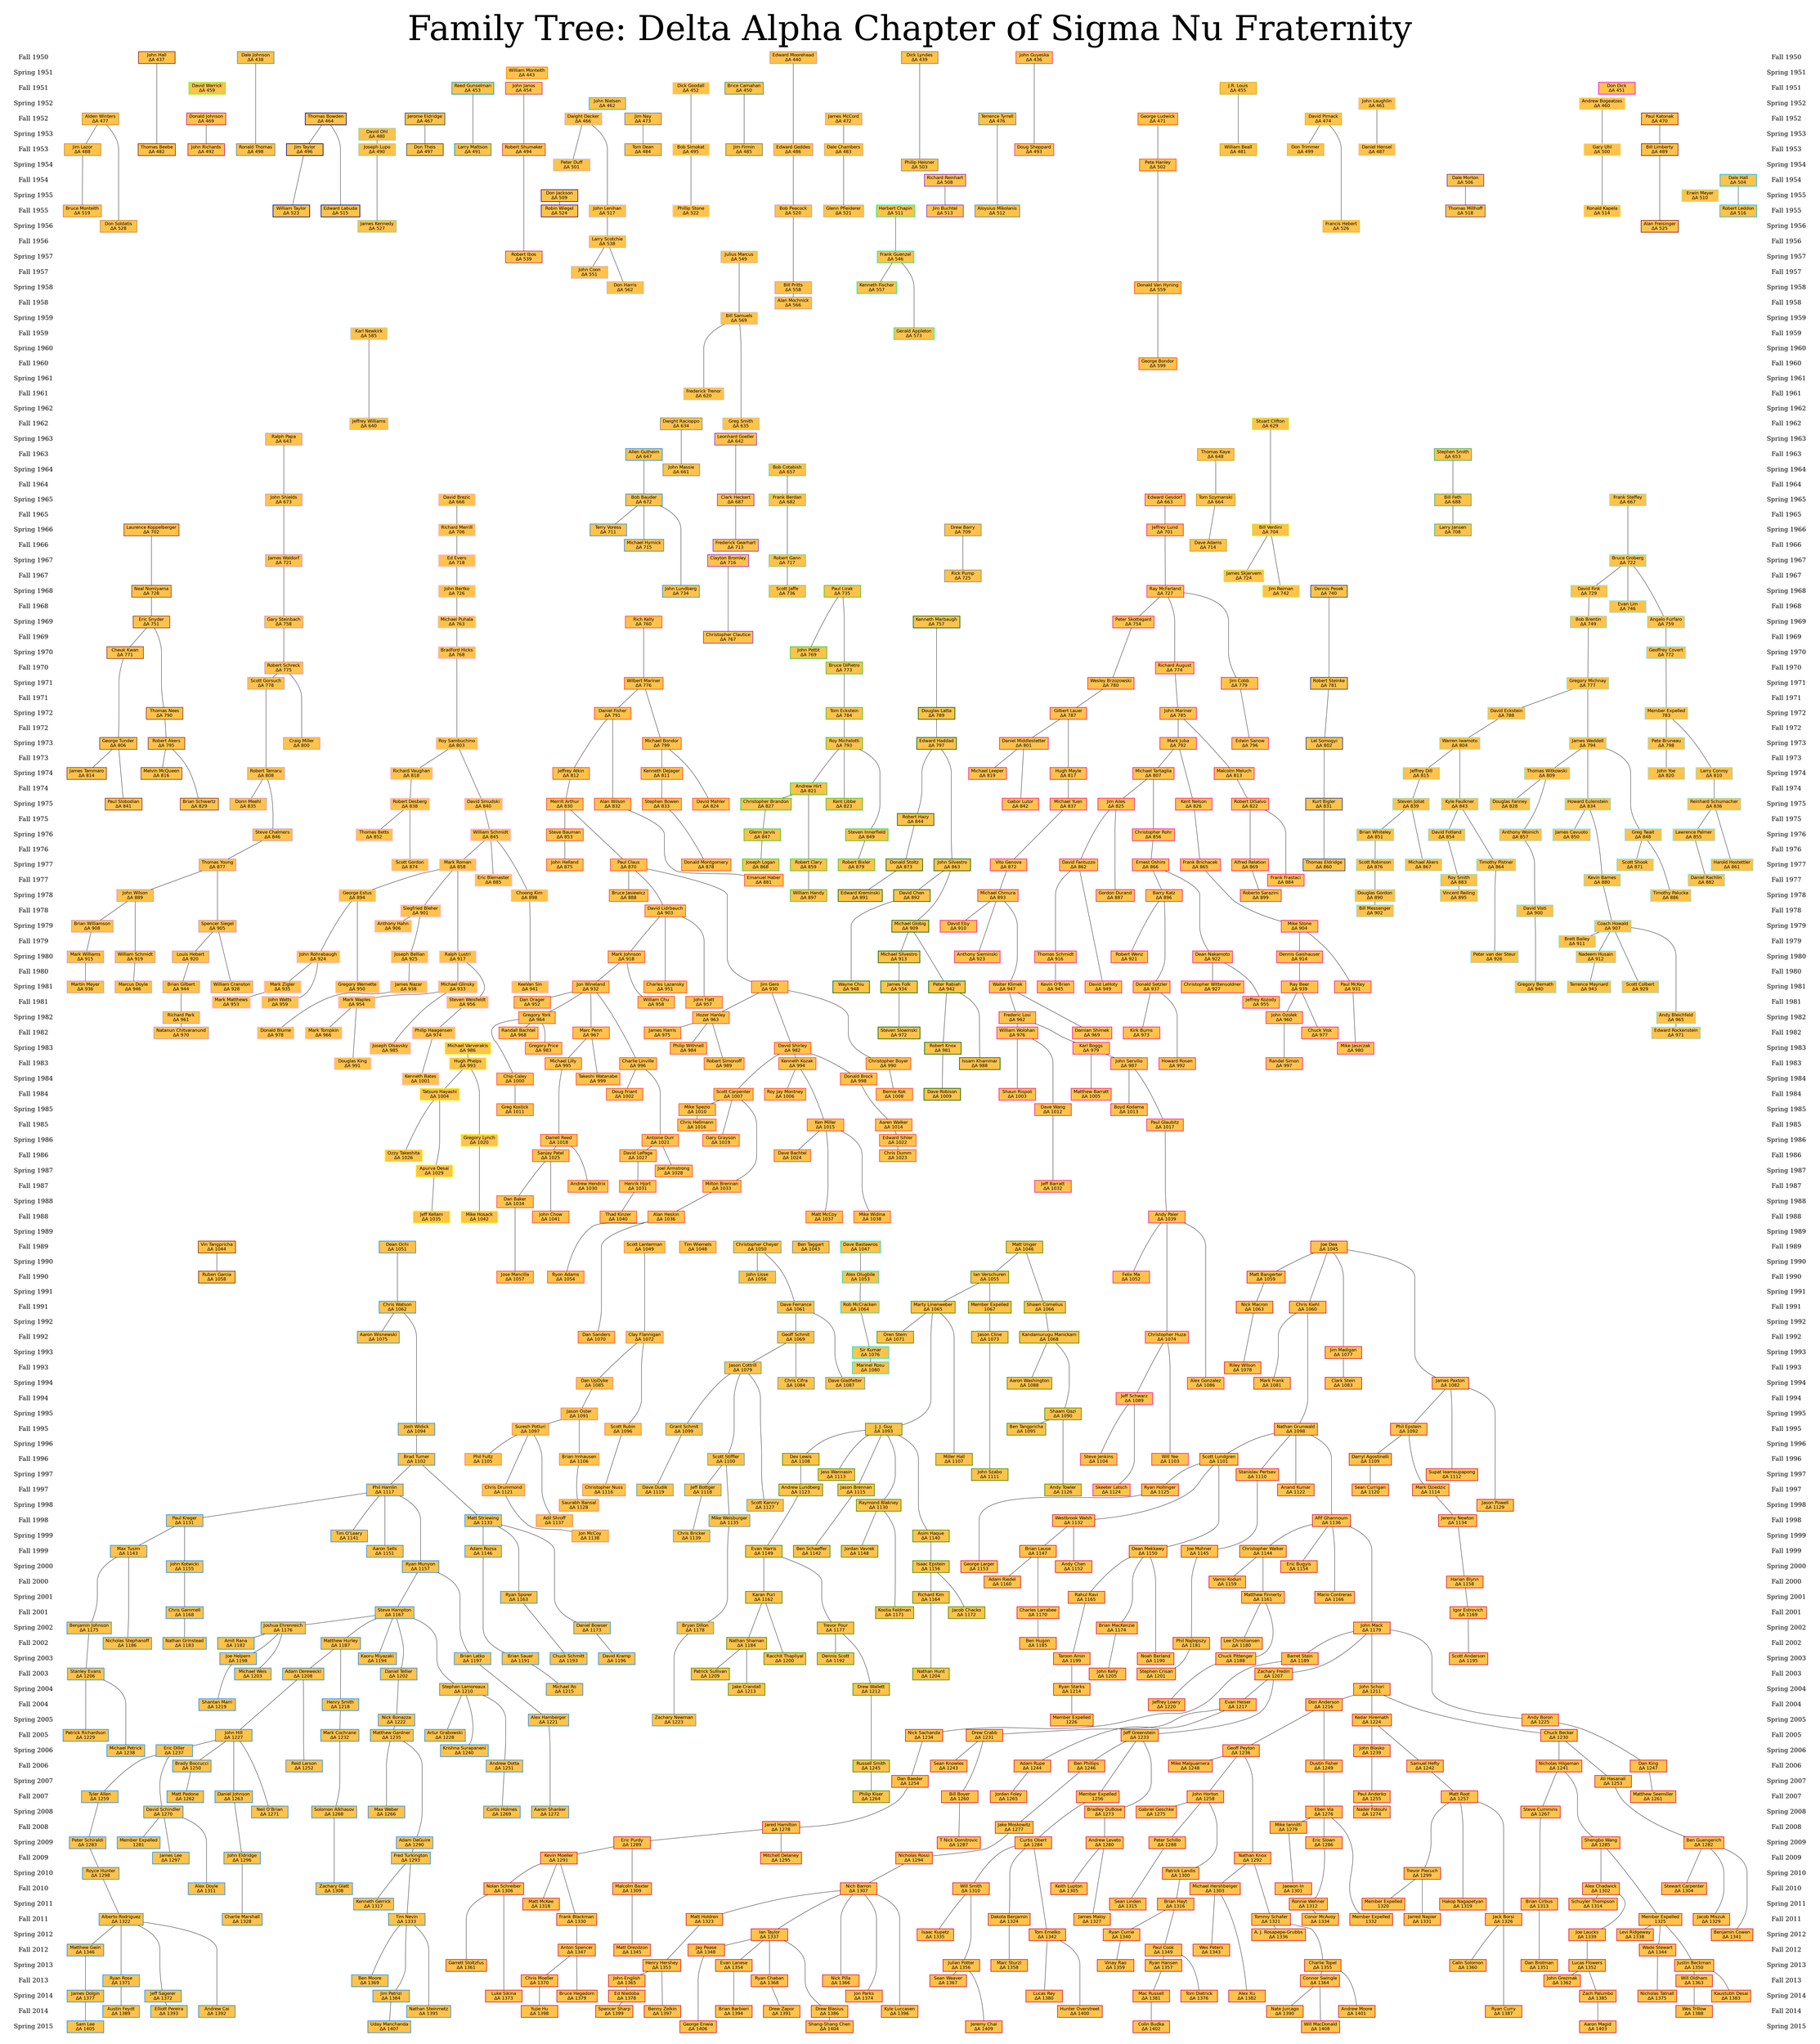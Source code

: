 digraph "family-tree" {
    size=80;
    ratio="compress";
    pad=".5, .5";
    ranksep=0.15;
    nodesep=0.5;
    label="Family Tree: Delta Alpha Chapter of Sigma Nu Fraternity";
    labelloc="t";
    fontsize=110;
    concentrate=False;
    node [style="filled",shape="box",penwidth=2,width=1.63,fontname="dejavu sans"];
    edge [arrowhead="none"];
    subgraph "ranks-left" {
        node [color="none",fontsize=20,fontname="dejavu serif"];
        edge [style="invis"];
        "ranks-left:fall1950" [label="Fall 1950"];
        "ranks-left:spring1951" [label="Spring 1951"];
        "ranks-left:fall1951" [label="Fall 1951"];
        "ranks-left:spring1952" [label="Spring 1952"];
        "ranks-left:fall1952" [label="Fall 1952"];
        "ranks-left:spring1953" [label="Spring 1953"];
        "ranks-left:fall1953" [label="Fall 1953"];
        "ranks-left:spring1954" [label="Spring 1954"];
        "ranks-left:fall1954" [label="Fall 1954"];
        "ranks-left:spring1955" [label="Spring 1955"];
        "ranks-left:fall1955" [label="Fall 1955"];
        "ranks-left:spring1956" [label="Spring 1956"];
        "ranks-left:fall1956" [label="Fall 1956"];
        "ranks-left:spring1957" [label="Spring 1957"];
        "ranks-left:fall1957" [label="Fall 1957"];
        "ranks-left:spring1958" [label="Spring 1958"];
        "ranks-left:fall1958" [label="Fall 1958"];
        "ranks-left:spring1959" [label="Spring 1959"];
        "ranks-left:fall1959" [label="Fall 1959"];
        "ranks-left:spring1960" [label="Spring 1960"];
        "ranks-left:fall1960" [label="Fall 1960"];
        "ranks-left:spring1961" [label="Spring 1961"];
        "ranks-left:fall1961" [label="Fall 1961"];
        "ranks-left:spring1962" [label="Spring 1962"];
        "ranks-left:fall1962" [label="Fall 1962"];
        "ranks-left:spring1963" [label="Spring 1963"];
        "ranks-left:fall1963" [label="Fall 1963"];
        "ranks-left:spring1964" [label="Spring 1964"];
        "ranks-left:fall1964" [label="Fall 1964"];
        "ranks-left:spring1965" [label="Spring 1965"];
        "ranks-left:fall1965" [label="Fall 1965"];
        "ranks-left:spring1966" [label="Spring 1966"];
        "ranks-left:fall1966" [label="Fall 1966"];
        "ranks-left:spring1967" [label="Spring 1967"];
        "ranks-left:fall1967" [label="Fall 1967"];
        "ranks-left:spring1968" [label="Spring 1968"];
        "ranks-left:fall1968" [label="Fall 1968"];
        "ranks-left:spring1969" [label="Spring 1969"];
        "ranks-left:fall1969" [label="Fall 1969"];
        "ranks-left:spring1970" [label="Spring 1970"];
        "ranks-left:fall1970" [label="Fall 1970"];
        "ranks-left:spring1971" [label="Spring 1971"];
        "ranks-left:fall1971" [label="Fall 1971"];
        "ranks-left:spring1972" [label="Spring 1972"];
        "ranks-left:fall1972" [label="Fall 1972"];
        "ranks-left:spring1973" [label="Spring 1973"];
        "ranks-left:fall1973" [label="Fall 1973"];
        "ranks-left:spring1974" [label="Spring 1974"];
        "ranks-left:fall1974" [label="Fall 1974"];
        "ranks-left:spring1975" [label="Spring 1975"];
        "ranks-left:fall1975" [label="Fall 1975"];
        "ranks-left:spring1976" [label="Spring 1976"];
        "ranks-left:fall1976" [label="Fall 1976"];
        "ranks-left:spring1977" [label="Spring 1977"];
        "ranks-left:fall1977" [label="Fall 1977"];
        "ranks-left:spring1978" [label="Spring 1978"];
        "ranks-left:fall1978" [label="Fall 1978"];
        "ranks-left:spring1979" [label="Spring 1979"];
        "ranks-left:fall1979" [label="Fall 1979"];
        "ranks-left:spring1980" [label="Spring 1980"];
        "ranks-left:fall1980" [label="Fall 1980"];
        "ranks-left:spring1981" [label="Spring 1981"];
        "ranks-left:fall1981" [label="Fall 1981"];
        "ranks-left:spring1982" [label="Spring 1982"];
        "ranks-left:fall1982" [label="Fall 1982"];
        "ranks-left:spring1983" [label="Spring 1983"];
        "ranks-left:fall1983" [label="Fall 1983"];
        "ranks-left:spring1984" [label="Spring 1984"];
        "ranks-left:fall1984" [label="Fall 1984"];
        "ranks-left:spring1985" [label="Spring 1985"];
        "ranks-left:fall1985" [label="Fall 1985"];
        "ranks-left:spring1986" [label="Spring 1986"];
        "ranks-left:fall1986" [label="Fall 1986"];
        "ranks-left:spring1987" [label="Spring 1987"];
        "ranks-left:fall1987" [label="Fall 1987"];
        "ranks-left:spring1988" [label="Spring 1988"];
        "ranks-left:fall1988" [label="Fall 1988"];
        "ranks-left:spring1989" [label="Spring 1989"];
        "ranks-left:fall1989" [label="Fall 1989"];
        "ranks-left:spring1990" [label="Spring 1990"];
        "ranks-left:fall1990" [label="Fall 1990"];
        "ranks-left:spring1991" [label="Spring 1991"];
        "ranks-left:fall1991" [label="Fall 1991"];
        "ranks-left:spring1992" [label="Spring 1992"];
        "ranks-left:fall1992" [label="Fall 1992"];
        "ranks-left:spring1993" [label="Spring 1993"];
        "ranks-left:fall1993" [label="Fall 1993"];
        "ranks-left:spring1994" [label="Spring 1994"];
        "ranks-left:fall1994" [label="Fall 1994"];
        "ranks-left:spring1995" [label="Spring 1995"];
        "ranks-left:fall1995" [label="Fall 1995"];
        "ranks-left:spring1996" [label="Spring 1996"];
        "ranks-left:fall1996" [label="Fall 1996"];
        "ranks-left:spring1997" [label="Spring 1997"];
        "ranks-left:fall1997" [label="Fall 1997"];
        "ranks-left:spring1998" [label="Spring 1998"];
        "ranks-left:fall1998" [label="Fall 1998"];
        "ranks-left:spring1999" [label="Spring 1999"];
        "ranks-left:fall1999" [label="Fall 1999"];
        "ranks-left:spring2000" [label="Spring 2000"];
        "ranks-left:fall2000" [label="Fall 2000"];
        "ranks-left:spring2001" [label="Spring 2001"];
        "ranks-left:fall2001" [label="Fall 2001"];
        "ranks-left:spring2002" [label="Spring 2002"];
        "ranks-left:fall2002" [label="Fall 2002"];
        "ranks-left:spring2003" [label="Spring 2003"];
        "ranks-left:fall2003" [label="Fall 2003"];
        "ranks-left:spring2004" [label="Spring 2004"];
        "ranks-left:fall2004" [label="Fall 2004"];
        "ranks-left:spring2005" [label="Spring 2005"];
        "ranks-left:fall2005" [label="Fall 2005"];
        "ranks-left:spring2006" [label="Spring 2006"];
        "ranks-left:fall2006" [label="Fall 2006"];
        "ranks-left:spring2007" [label="Spring 2007"];
        "ranks-left:fall2007" [label="Fall 2007"];
        "ranks-left:spring2008" [label="Spring 2008"];
        "ranks-left:fall2008" [label="Fall 2008"];
        "ranks-left:spring2009" [label="Spring 2009"];
        "ranks-left:fall2009" [label="Fall 2009"];
        "ranks-left:spring2010" [label="Spring 2010"];
        "ranks-left:fall2010" [label="Fall 2010"];
        "ranks-left:spring2011" [label="Spring 2011"];
        "ranks-left:fall2011" [label="Fall 2011"];
        "ranks-left:spring2012" [label="Spring 2012"];
        "ranks-left:fall2012" [label="Fall 2012"];
        "ranks-left:spring2013" [label="Spring 2013"];
        "ranks-left:fall2013" [label="Fall 2013"];
        "ranks-left:spring2014" [label="Spring 2014"];
        "ranks-left:fall2014" [label="Fall 2014"];
        "ranks-left:spring2015" [label="Spring 2015"];
        "ranks-left:fall1950" -> "ranks-left:spring1951";
        "ranks-left:spring1951" -> "ranks-left:fall1951";
        "ranks-left:fall1951" -> "ranks-left:spring1952";
        "ranks-left:spring1952" -> "ranks-left:fall1952";
        "ranks-left:fall1952" -> "ranks-left:spring1953";
        "ranks-left:spring1953" -> "ranks-left:fall1953";
        "ranks-left:fall1953" -> "ranks-left:spring1954";
        "ranks-left:spring1954" -> "ranks-left:fall1954";
        "ranks-left:fall1954" -> "ranks-left:spring1955";
        "ranks-left:spring1955" -> "ranks-left:fall1955";
        "ranks-left:fall1955" -> "ranks-left:spring1956";
        "ranks-left:spring1956" -> "ranks-left:fall1956";
        "ranks-left:fall1956" -> "ranks-left:spring1957";
        "ranks-left:spring1957" -> "ranks-left:fall1957";
        "ranks-left:fall1957" -> "ranks-left:spring1958";
        "ranks-left:spring1958" -> "ranks-left:fall1958";
        "ranks-left:fall1958" -> "ranks-left:spring1959";
        "ranks-left:spring1959" -> "ranks-left:fall1959";
        "ranks-left:fall1959" -> "ranks-left:spring1960";
        "ranks-left:spring1960" -> "ranks-left:fall1960";
        "ranks-left:fall1960" -> "ranks-left:spring1961";
        "ranks-left:spring1961" -> "ranks-left:fall1961";
        "ranks-left:fall1961" -> "ranks-left:spring1962";
        "ranks-left:spring1962" -> "ranks-left:fall1962";
        "ranks-left:fall1962" -> "ranks-left:spring1963";
        "ranks-left:spring1963" -> "ranks-left:fall1963";
        "ranks-left:fall1963" -> "ranks-left:spring1964";
        "ranks-left:spring1964" -> "ranks-left:fall1964";
        "ranks-left:fall1964" -> "ranks-left:spring1965";
        "ranks-left:spring1965" -> "ranks-left:fall1965";
        "ranks-left:fall1965" -> "ranks-left:spring1966";
        "ranks-left:spring1966" -> "ranks-left:fall1966";
        "ranks-left:fall1966" -> "ranks-left:spring1967";
        "ranks-left:spring1967" -> "ranks-left:fall1967";
        "ranks-left:fall1967" -> "ranks-left:spring1968";
        "ranks-left:spring1968" -> "ranks-left:fall1968";
        "ranks-left:fall1968" -> "ranks-left:spring1969";
        "ranks-left:spring1969" -> "ranks-left:fall1969";
        "ranks-left:fall1969" -> "ranks-left:spring1970";
        "ranks-left:spring1970" -> "ranks-left:fall1970";
        "ranks-left:fall1970" -> "ranks-left:spring1971";
        "ranks-left:spring1971" -> "ranks-left:fall1971";
        "ranks-left:fall1971" -> "ranks-left:spring1972";
        "ranks-left:spring1972" -> "ranks-left:fall1972";
        "ranks-left:fall1972" -> "ranks-left:spring1973";
        "ranks-left:spring1973" -> "ranks-left:fall1973";
        "ranks-left:fall1973" -> "ranks-left:spring1974";
        "ranks-left:spring1974" -> "ranks-left:fall1974";
        "ranks-left:fall1974" -> "ranks-left:spring1975";
        "ranks-left:spring1975" -> "ranks-left:fall1975";
        "ranks-left:fall1975" -> "ranks-left:spring1976";
        "ranks-left:spring1976" -> "ranks-left:fall1976";
        "ranks-left:fall1976" -> "ranks-left:spring1977";
        "ranks-left:spring1977" -> "ranks-left:fall1977";
        "ranks-left:fall1977" -> "ranks-left:spring1978";
        "ranks-left:spring1978" -> "ranks-left:fall1978";
        "ranks-left:fall1978" -> "ranks-left:spring1979";
        "ranks-left:spring1979" -> "ranks-left:fall1979";
        "ranks-left:fall1979" -> "ranks-left:spring1980";
        "ranks-left:spring1980" -> "ranks-left:fall1980";
        "ranks-left:fall1980" -> "ranks-left:spring1981";
        "ranks-left:spring1981" -> "ranks-left:fall1981";
        "ranks-left:fall1981" -> "ranks-left:spring1982";
        "ranks-left:spring1982" -> "ranks-left:fall1982";
        "ranks-left:fall1982" -> "ranks-left:spring1983";
        "ranks-left:spring1983" -> "ranks-left:fall1983";
        "ranks-left:fall1983" -> "ranks-left:spring1984";
        "ranks-left:spring1984" -> "ranks-left:fall1984";
        "ranks-left:fall1984" -> "ranks-left:spring1985";
        "ranks-left:spring1985" -> "ranks-left:fall1985";
        "ranks-left:fall1985" -> "ranks-left:spring1986";
        "ranks-left:spring1986" -> "ranks-left:fall1986";
        "ranks-left:fall1986" -> "ranks-left:spring1987";
        "ranks-left:spring1987" -> "ranks-left:fall1987";
        "ranks-left:fall1987" -> "ranks-left:spring1988";
        "ranks-left:spring1988" -> "ranks-left:fall1988";
        "ranks-left:fall1988" -> "ranks-left:spring1989";
        "ranks-left:spring1989" -> "ranks-left:fall1989";
        "ranks-left:fall1989" -> "ranks-left:spring1990";
        "ranks-left:spring1990" -> "ranks-left:fall1990";
        "ranks-left:fall1990" -> "ranks-left:spring1991";
        "ranks-left:spring1991" -> "ranks-left:fall1991";
        "ranks-left:fall1991" -> "ranks-left:spring1992";
        "ranks-left:spring1992" -> "ranks-left:fall1992";
        "ranks-left:fall1992" -> "ranks-left:spring1993";
        "ranks-left:spring1993" -> "ranks-left:fall1993";
        "ranks-left:fall1993" -> "ranks-left:spring1994";
        "ranks-left:spring1994" -> "ranks-left:fall1994";
        "ranks-left:fall1994" -> "ranks-left:spring1995";
        "ranks-left:spring1995" -> "ranks-left:fall1995";
        "ranks-left:fall1995" -> "ranks-left:spring1996";
        "ranks-left:spring1996" -> "ranks-left:fall1996";
        "ranks-left:fall1996" -> "ranks-left:spring1997";
        "ranks-left:spring1997" -> "ranks-left:fall1997";
        "ranks-left:fall1997" -> "ranks-left:spring1998";
        "ranks-left:spring1998" -> "ranks-left:fall1998";
        "ranks-left:fall1998" -> "ranks-left:spring1999";
        "ranks-left:spring1999" -> "ranks-left:fall1999";
        "ranks-left:fall1999" -> "ranks-left:spring2000";
        "ranks-left:spring2000" -> "ranks-left:fall2000";
        "ranks-left:fall2000" -> "ranks-left:spring2001";
        "ranks-left:spring2001" -> "ranks-left:fall2001";
        "ranks-left:fall2001" -> "ranks-left:spring2002";
        "ranks-left:spring2002" -> "ranks-left:fall2002";
        "ranks-left:fall2002" -> "ranks-left:spring2003";
        "ranks-left:spring2003" -> "ranks-left:fall2003";
        "ranks-left:fall2003" -> "ranks-left:spring2004";
        "ranks-left:spring2004" -> "ranks-left:fall2004";
        "ranks-left:fall2004" -> "ranks-left:spring2005";
        "ranks-left:spring2005" -> "ranks-left:fall2005";
        "ranks-left:fall2005" -> "ranks-left:spring2006";
        "ranks-left:spring2006" -> "ranks-left:fall2006";
        "ranks-left:fall2006" -> "ranks-left:spring2007";
        "ranks-left:spring2007" -> "ranks-left:fall2007";
        "ranks-left:fall2007" -> "ranks-left:spring2008";
        "ranks-left:spring2008" -> "ranks-left:fall2008";
        "ranks-left:fall2008" -> "ranks-left:spring2009";
        "ranks-left:spring2009" -> "ranks-left:fall2009";
        "ranks-left:fall2009" -> "ranks-left:spring2010";
        "ranks-left:spring2010" -> "ranks-left:fall2010";
        "ranks-left:fall2010" -> "ranks-left:spring2011";
        "ranks-left:spring2011" -> "ranks-left:fall2011";
        "ranks-left:fall2011" -> "ranks-left:spring2012";
        "ranks-left:spring2012" -> "ranks-left:fall2012";
        "ranks-left:fall2012" -> "ranks-left:spring2013";
        "ranks-left:spring2013" -> "ranks-left:fall2013";
        "ranks-left:fall2013" -> "ranks-left:spring2014";
        "ranks-left:spring2014" -> "ranks-left:fall2014";
        "ranks-left:fall2014" -> "ranks-left:spring2015";
    }
    subgraph "members" {
        node [fillcolor=".11 .71 1."];
        "702" [label="Laurence Koppelberger\nΔΑ 702",color="indianred4"];
        "728" [label="Neal Nomiyama\nΔΑ 728",color="indianred4"];
        "751" [label="Eric Snyder\nΔΑ 751",color="indianred4"];
        "771" [label="Cheuk Kwan\nΔΑ 771",color="indianred4"];
        "790" [label="Thomas Nees\nΔΑ 790",color="indianred4"];
        "795" [label="Robert Akers\nΔΑ 795",color="indianred4"];
        "806" [label="George Tunder\nΔΑ 806",color="indianred4"];
        "814" [label="James Tammaro\nΔΑ 814",color="indianred4"];
        "816" [label="Melvin McQueen\nΔΑ 816",color="indianred4"];
        "829" [label="Brian Schwartz\nΔΑ 829",color="indianred4"];
        "841" [label="Paul Slobodian\nΔΑ 841",color="indianred4"];
        "477" [label="Alden Winters\nΔΑ 477",color="tan3"];
        "488" [label="Jim Lazor\nΔΑ 488",color="tan3"];
        "519" [label="Bruce Monteith\nΔΑ 519",color="tan3"];
        "528" [label="Don Soldatis\nΔΑ 528",color="tan3"];
        "437" [label="John Hall\nΔΑ 437",color="brown4"];
        "482" [label="Thomas Beebe\nΔΑ 482",color="brown4"];
        "643" [label="Ralph Papa\nΔΑ 643",color="plum3"];
        "673" [label="John Shields\nΔΑ 673",color="plum3"];
        "721" [label="James Waldorf\nΔΑ 721",color="plum3"];
        "758" [label="Gary Steinbach\nΔΑ 758",color="plum3"];
        "775" [label="Robert Schreck\nΔΑ 775",color="plum3"];
        "778" [label="Scott Gorsuch\nΔΑ 778",color="plum3"];
        "800" [label="Craig Miller\nΔΑ 800",color="plum3"];
        "808" [label="Robert Tamaru\nΔΑ 808",color="plum3"];
        "835" [label="Donn Meehl\nΔΑ 835",color="plum3"];
        "846" [label="Steve Chalmers\nΔΑ 846",color="plum3"];
        "877" [label="Thomas Young\nΔΑ 877",color="plum3"];
        "889" [label="John Wilson\nΔΑ 889",color="plum3"];
        "905" [label="Spencer Siegel\nΔΑ 905",color="plum3"];
        "908" [label="Brian Williamson\nΔΑ 908",color="plum3"];
        "915" [label="Mark Williams\nΔΑ 915",color="plum3"];
        "919" [label="William Schmidt\nΔΑ 919",color="plum3"];
        "920" [label="Louis Hebert\nΔΑ 920",color="plum3"];
        "928" [label="William Cranston\nΔΑ 928",color="plum3"];
        "936" [label="Martin Meyer\nΔΑ 936",color="plum3"];
        "944" [label="Brian Gilbert\nΔΑ 944",color="plum3"];
        "946" [label="Marcus Doyle\nΔΑ 946",color="plum3"];
        "961" [label="Richard Park\nΔΑ 961",color="plum3"];
        "970" [label="Natanun Chitvaranund\nΔΑ 970",color="plum3"];
        "459" [label="David Warrick\nΔΑ 459",color="chartreuse1"];
        "469" [label="Donald Johnson\nΔΑ 469",color="deeppink3"];
        "492" [label="John Richards\nΔΑ 492",color="deeppink3"];
        "1044" [label="Vin Tangpricha\nΔΑ 1044",color="orangered4"];
        "1058" [label="Ruben Garcia\nΔΑ 1058",color="orangered4"];
        "438" [label="Dale Johnson\nΔΑ 438",color="paleturquoise4"];
        "498" [label="Ronald Thomas\nΔΑ 498",color="paleturquoise4"];
        "464" [label="Thomas Bowden\nΔΑ 464",color="navy"];
        "496" [label="Jim Taylor\nΔΑ 496",color="navy"];
        "515" [label="Edward Labuda\nΔΑ 515",color="navy"];
        "523" [label="William Taylor\nΔΑ 523",color="navy"];
        "480" [label="David Ohl\nΔΑ 480",color="darkseagreen3"];
        "490" [label="Joseph Lupo\nΔΑ 490",color="darkseagreen3"];
        "527" [label="James Kennedy\nΔΑ 527",color="darkseagreen3"];
        "1051" [label="Dean Ochi\nΔΑ 1051",color="dodgerblue"];
        "1062" [label="Chris Watson\nΔΑ 1062",color="dodgerblue"];
        "1075" [label="Aaron Wisnewski\nΔΑ 1075",color="dodgerblue"];
        "1094" [label="Josh Widick\nΔΑ 1094",color="dodgerblue"];
        "1102" [label="Brad Turner\nΔΑ 1102",color="dodgerblue"];
        "1117" [label="Phil Hamlin\nΔΑ 1117",color="dodgerblue"];
        "1131" [label="Paul Kreger\nΔΑ 1131",color="dodgerblue"];
        "1133" [label="Matt Striewing\nΔΑ 1133",color="dodgerblue"];
        "1141" [label="Tim O’Leary\nΔΑ 1141",color="dodgerblue"];
        "1143" [label="Max Tusim\nΔΑ 1143",color="dodgerblue"];
        "1146" [label="Adam Rozsa\nΔΑ 1146",color="dodgerblue"];
        "1151" [label="Aaron Sells\nΔΑ 1151",color="dodgerblue"];
        "1155" [label="John Kotwicki\nΔΑ 1155",color="dodgerblue"];
        "1157" [label="Ryan Munyon\nΔΑ 1157",color="dodgerblue"];
        "1163" [label="Ryan Sporer\nΔΑ 1163",color="dodgerblue"];
        "1167" [label="Steve Hampton\nΔΑ 1167",color="dodgerblue"];
        "1168" [label="Chris Gammell\nΔΑ 1168",color="dodgerblue"];
        "1173" [label="Daniel Bowser\nΔΑ 1173",color="dodgerblue"];
        "1175" [label="Benjamin Johnson\nΔΑ 1175",color="dodgerblue"];
        "1176" [label="Joshua Ehrenreich\nΔΑ 1176",color="dodgerblue"];
        "1182" [label="Amit Rana\nΔΑ 1182",color="dodgerblue"];
        "1183" [label="Nathan Grinstead\nΔΑ 1183",color="dodgerblue"];
        "1186" [label="Nicholas Stephanoff\nΔΑ 1186",color="dodgerblue"];
        "1187" [label="Matthew Hurley\nΔΑ 1187",color="dodgerblue"];
        "1191" [label="Brian Sauer\nΔΑ 1191",color="dodgerblue"];
        "1193" [label="Chuck Schmitt\nΔΑ 1193",color="dodgerblue"];
        "1194" [label="Kaoru Miyazaki\nΔΑ 1194",color="dodgerblue"];
        "1196" [label="David Kramp\nΔΑ 1196",color="dodgerblue"];
        "1197" [label="Brian Latko\nΔΑ 1197",color="dodgerblue"];
        "1198" [label="Joe Helpern\nΔΑ 1198",color="dodgerblue"];
        "1202" [label="Daniel Tellier\nΔΑ 1202",color="dodgerblue"];
        "1203" [label="Michael Weis\nΔΑ 1203",color="dodgerblue"];
        "1206" [label="Stanley Evans\nΔΑ 1206",color="dodgerblue"];
        "1208" [label="Adam Derewecki\nΔΑ 1208",color="dodgerblue"];
        "1210" [label="Stephen Lamoreaux\nΔΑ 1210",color="dodgerblue"];
        "1215" [label="Michael Ro\nΔΑ 1215",color="dodgerblue"];
        "1218" [label="Henry Smith\nΔΑ 1218",color="dodgerblue"];
        "1219" [label="Shantan Marri\nΔΑ 1219",color="dodgerblue"];
        "1221" [label="Alex Hamberger\nΔΑ 1221",color="dodgerblue"];
        "1222" [label="Nick Bonazza\nΔΑ 1222",color="dodgerblue"];
        "1227" [label="John Hill\nΔΑ 1227",color="dodgerblue"];
        "1228" [label="Artur Grabowski\nΔΑ 1228",color="dodgerblue"];
        "1229" [label="Patrick Richardson\nΔΑ 1229",color="dodgerblue"];
        "1232" [label="Mark Cochrane\nΔΑ 1232",color="dodgerblue"];
        "1235" [label="Matthew Gardner\nΔΑ 1235",color="dodgerblue"];
        "1237" [label="Eric Diller\nΔΑ 1237",color="dodgerblue"];
        "1238" [label="Michael Petrick\nΔΑ 1238",color="dodgerblue"];
        "1240" [label="Krishna Surapaneni\nΔΑ 1240",color="dodgerblue"];
        "1250" [label="Brady Boccucci\nΔΑ 1250",color="dodgerblue"];
        "1251" [label="Andrew Dotta\nΔΑ 1251",color="dodgerblue"];
        "1252" [label="Reid Larson\nΔΑ 1252",color="dodgerblue"];
        "1259" [label="Tyler Allen\nΔΑ 1259",color="dodgerblue"];
        "1262" [label="Matt Pedone\nΔΑ 1262",color="dodgerblue"];
        "1263" [label="Daniel Johnson\nΔΑ 1263",color="dodgerblue"];
        "1266" [label="Max Weber\nΔΑ 1266",color="dodgerblue"];
        "1268" [label="Solomon Alkhasov\nΔΑ 1268",color="dodgerblue"];
        "1269" [label="Curtis Holmes\nΔΑ 1269",color="dodgerblue"];
        "1270" [label="David Schindler\nΔΑ 1270",color="dodgerblue"];
        "1271" [label="Neil O’Brian\nΔΑ 1271",color="dodgerblue"];
        "1272" [label="Aaron Shanker\nΔΑ 1272",color="dodgerblue"];
        "1281" [label="Member Expelled\n1281",color="dodgerblue"];
        "1283" [label="Peter Schiraldi\nΔΑ 1283",color="dodgerblue"];
        "1290" [label="Adam DeGuire\nΔΑ 1290",color="dodgerblue"];
        "1293" [label="Fred Turkington\nΔΑ 1293",color="dodgerblue"];
        "1296" [label="John Eldridge\nΔΑ 1296",color="dodgerblue"];
        "1297" [label="James Lee\nΔΑ 1297",color="dodgerblue"];
        "1298" [label="Royce Hunter\nΔΑ 1298",color="dodgerblue"];
        "1308" [label="Zachary Glatt\nΔΑ 1308",color="dodgerblue"];
        "1311" [label="Alex Doyle\nΔΑ 1311",color="dodgerblue"];
        "1317" [label="Kenneth Gerrick\nΔΑ 1317",color="dodgerblue"];
        "1322" [label="Alberto Rodriguez\nΔΑ 1322",color="dodgerblue"];
        "1328" [label="Charlie Marshall\nΔΑ 1328",color="dodgerblue"];
        "1333" [label="Tim Nevin\nΔΑ 1333",color="dodgerblue"];
        "1346" [label="Matthew Gwin\nΔΑ 1346",color="dodgerblue"];
        "1369" [label="Ben Moore\nΔΑ 1369",color="dodgerblue"];
        "1371" [label="Ryan Rose\nΔΑ 1371",color="dodgerblue"];
        "1372" [label="Jeff Sagerer\nΔΑ 1372",color="dodgerblue"];
        "1377" [label="James Dolgin\nΔΑ 1377",color="dodgerblue"];
        "1384" [label="Jim Patrizi\nΔΑ 1384",color="dodgerblue"];
        "1389" [label="Austin Feydt\nΔΑ 1389",color="dodgerblue"];
        "1392" [label="Andrew Cai\nΔΑ 1392",color="dodgerblue"];
        "1393" [label="Elliott Pereira\nΔΑ 1393",color="dodgerblue"];
        "1395" [label="Nathan Steinmetz\nΔΑ 1395",color="dodgerblue"];
        "1405" [label="Sam Lee\nΔΑ 1405",color="dodgerblue"];
        "1407" [label="Uday Manchanda\nΔΑ 1407",color="dodgerblue"];
        "467" [label="Jerome Eldridge\nΔΑ 467",color="darkslategray"];
        "497" [label="Don Theis\nΔΑ 497",color="darkslategray"];
        "1001" [label="Kenneth Bates\nΔΑ 1001",color="plum1"];
        "666" [label="David Brezic\nΔΑ 666",color="plum1"];
        "706" [label="Richard Merrill\nΔΑ 706",color="plum1"];
        "718" [label="Ed Evers\nΔΑ 718",color="plum1"];
        "726" [label="John Bertko\nΔΑ 726",color="plum1"];
        "763" [label="Michael Puhala\nΔΑ 763",color="plum1"];
        "768" [label="Bradford Hicks\nΔΑ 768",color="plum1"];
        "803" [label="Roy Sambuchino\nΔΑ 803",color="plum1"];
        "818" [label="Richard Vaughan\nΔΑ 818",color="plum1"];
        "838" [label="Robert Desberg\nΔΑ 838",color="plum1"];
        "840" [label="David Smudski\nΔΑ 840",color="plum1"];
        "845" [label="William Schmidt\nΔΑ 845",color="plum1"];
        "852" [label="Thomas Betts\nΔΑ 852",color="plum1"];
        "858" [label="Mark Roman\nΔΑ 858",color="plum1"];
        "874" [label="Scott Gordon\nΔΑ 874",color="plum1"];
        "885" [label="Eric Blemaster\nΔΑ 885",color="plum1"];
        "894" [label="George Estus\nΔΑ 894",color="plum1"];
        "898" [label="Choong Kim\nΔΑ 898",color="plum1"];
        "901" [label="Siegfried Bleher\nΔΑ 901",color="plum1"];
        "906" [label="Anthony Hahn\nΔΑ 906",color="plum1"];
        "917" [label="Ralph Lustri\nΔΑ 917",color="plum1"];
        "924" [label="John Rohrabaugh\nΔΑ 924",color="plum1"];
        "925" [label="Joseph Bellian\nΔΑ 925",color="plum1"];
        "933" [label="Michael Glinsky\nΔΑ 933",color="plum1"];
        "935" [label="Mark Zigler\nΔΑ 935",color="plum1"];
        "938" [label="James Nazar\nΔΑ 938",color="plum1"];
        "941" [label="KeeVan Sin\nΔΑ 941",color="plum1"];
        "950" [label="Gregory Wernette\nΔΑ 950",color="plum1"];
        "953" [label="Mark Matthews\nΔΑ 953",color="plum1"];
        "954" [label="Mark Waples\nΔΑ 954",color="plum1"];
        "956" [label="Steven Weisfeldt\nΔΑ 956",color="plum1"];
        "959" [label="John Watts\nΔΑ 959",color="plum1"];
        "966" [label="Mark Tompkin\nΔΑ 966",color="plum1"];
        "974" [label="Philip Haagensen\nΔΑ 974",color="plum1"];
        "978" [label="Donald Blume\nΔΑ 978",color="plum1"];
        "985" [label="Joseph Olsavsky\nΔΑ 985",color="plum1"];
        "991" [label="Douglas King\nΔΑ 991",color="plum1"];
        "1004" [label="Tatsuro Hayashi\nΔΑ 1004",color="yellow"];
        "1020" [label="Gregory Lynch\nΔΑ 1020",color="yellow"];
        "1026" [label="Ozzy Takeshita\nΔΑ 1026",color="yellow"];
        "1029" [label="Apurva Desai\nΔΑ 1029",color="yellow"];
        "1035" [label="Jeff Kellam\nΔΑ 1035",color="yellow"];
        "1042" [label="Mike Hosack\nΔΑ 1042",color="yellow"];
        "986" [label="Michael Varverakis\nΔΑ 986",color="yellow"];
        "993" [label="Hugh Phelps\nΔΑ 993",color="yellow"];
        "1000" [label="Chip Caley\nΔΑ 1000",color="brown1"];
        "1002" [label="Doug Friant\nΔΑ 1002",color="brown1"];
        "1006" [label="Roy Jay Montney\nΔΑ 1006",color="brown1"];
        "1007" [label="Scott Carpenter\nΔΑ 1007",color="brown1"];
        "1008" [label="Bernie Kok\nΔΑ 1008",color="brown1"];
        "1010" [label="Mike Spezio\nΔΑ 1010",color="brown1"];
        "1011" [label="Greg Kostick\nΔΑ 1011",color="brown1"];
        "1014" [label="Aaren Walker\nΔΑ 1014",color="brown1"];
        "1015" [label="Ken Miller\nΔΑ 1015",color="brown1"];
        "1016" [label="Chris Hellmann\nΔΑ 1016",color="brown1"];
        "1018" [label="Darrell Reed\nΔΑ 1018",color="brown1"];
        "1019" [label="Gary Grayson\nΔΑ 1019",color="brown1"];
        "1021" [label="Antoine Durr\nΔΑ 1021",color="brown1"];
        "1022" [label="Edward Sihler\nΔΑ 1022",color="brown1"];
        "1023" [label="Chris Dumm\nΔΑ 1023",color="brown1"];
        "1024" [label="Dave Bachtel\nΔΑ 1024",color="brown1"];
        "1025" [label="Sanjay Patel\nΔΑ 1025",color="brown1"];
        "1027" [label="David LePage\nΔΑ 1027",color="brown1"];
        "1028" [label="Joel Armstrong\nΔΑ 1028",color="brown1"];
        "1030" [label="Andrew Hendrix\nΔΑ 1030",color="brown1"];
        "1031" [label="Henrik Hjort\nΔΑ 1031",color="brown1"];
        "1033" [label="Milton Brennan\nΔΑ 1033",color="brown1"];
        "1034" [label="Dan Baker\nΔΑ 1034",color="brown1"];
        "1036" [label="Alan Heskin\nΔΑ 1036",color="brown1"];
        "1037" [label="Matt McCoy\nΔΑ 1037",color="brown1"];
        "1038" [label="Mike Widina\nΔΑ 1038",color="brown1"];
        "1040" [label="Thad Kinzer\nΔΑ 1040",color="brown1"];
        "1041" [label="John Chow\nΔΑ 1041",color="brown1"];
        "1054" [label="Ryon Adams\nΔΑ 1054",color="brown1"];
        "1057" [label="Jose Mancilla\nΔΑ 1057",color="brown1"];
        "1070" [label="Dan Sanders\nΔΑ 1070",color="brown1"];
        "760" [label="Rich Kelly\nΔΑ 760",color="brown1"];
        "776" [label="Wilbert Mariner\nΔΑ 776",color="brown1"];
        "791" [label="Daniel Fisher\nΔΑ 791",color="brown1"];
        "799" [label="Michael Bondor\nΔΑ 799",color="brown1"];
        "811" [label="Kenneth DeJager\nΔΑ 811",color="brown1"];
        "812" [label="Jeffrey Atkin\nΔΑ 812",color="brown1"];
        "824" [label="David Mahler\nΔΑ 824",color="brown1"];
        "830" [label="Merrill Arthur\nΔΑ 830",color="brown1"];
        "832" [label="Alan Wilson\nΔΑ 832",color="brown1"];
        "833" [label="Stephen Bowen\nΔΑ 833",color="brown1"];
        "853" [label="Steve Bauman\nΔΑ 853",color="brown1"];
        "870" [label="Paul Claus\nΔΑ 870",color="brown1"];
        "875" [label="John Helland\nΔΑ 875",color="brown1"];
        "878" [label="Donald Montgomery\nΔΑ 878",color="brown1"];
        "881" [label="Emanuel Haber\nΔΑ 881",color="brown1"];
        "888" [label="Bruce Jasiewicz\nΔΑ 888",color="brown1"];
        "903" [label="David Lidrbauch\nΔΑ 903",color="brown1"];
        "918" [label="Mark Johnson\nΔΑ 918",color="brown1"];
        "930" [label="Jim Gero\nΔΑ 930",color="brown1"];
        "932" [label="Jon Wineland\nΔΑ 932",color="brown1"];
        "951" [label="Charles Lazansky\nΔΑ 951",color="brown1"];
        "952" [label="Dan Drager\nΔΑ 952",color="brown1"];
        "957" [label="John Flatt\nΔΑ 957",color="brown1"];
        "958" [label="William Chu\nΔΑ 958",color="brown1"];
        "963" [label="Hozer Hanley\nΔΑ 963",color="brown1"];
        "964" [label="Gregory York\nΔΑ 964",color="brown1"];
        "967" [label="Marc Penn\nΔΑ 967",color="brown1"];
        "968" [label="Randall Bachtel\nΔΑ 968",color="brown1"];
        "975" [label="James Harris\nΔΑ 975",color="brown1"];
        "982" [label="David Shirley\nΔΑ 982",color="brown1"];
        "983" [label="Gregory Price\nΔΑ 983",color="brown1"];
        "984" [label="Philip Withnell\nΔΑ 984",color="brown1"];
        "989" [label="Robert Simonoff\nΔΑ 989",color="brown1"];
        "990" [label="Christopher Boyer\nΔΑ 990",color="brown1"];
        "994" [label="Kenneth Kozak\nΔΑ 994",color="brown1"];
        "995" [label="Michael Lilly\nΔΑ 995",color="brown1"];
        "996" [label="Charlie Linville\nΔΑ 996",color="brown1"];
        "998" [label="Donald Brock\nΔΑ 998",color="brown1"];
        "999" [label="Takeshi Watanabe\nΔΑ 999",color="brown1"];
        "453" [label="Reed Gunselman\nΔΑ 453",color="deepskyblue3"];
        "491" [label="Larry Mattson\nΔΑ 491",color="deepskyblue3"];
        "647" [label="Allen Gutheim\nΔΑ 647",color="dodgerblue1"];
        "672" [label="Bob Bauder\nΔΑ 672",color="dodgerblue1"];
        "711" [label="Terry Voress\nΔΑ 711",color="dodgerblue1"];
        "715" [label="Michael Hyrnick\nΔΑ 715",color="dodgerblue1"];
        "734" [label="John Lundberg\nΔΑ 734",color="dodgerblue1"];
        "585" [label="Karl Newkirk\nΔΑ 585",color="slategray2"];
        "640" [label="Jeffrey Williams\nΔΑ 640",color="slategray2"];
        "454" [label="John Janos\nΔΑ 454",color="violetred3"];
        "494" [label="Robert Shumaker\nΔΑ 494",color="violetred3"];
        "539" [label="Robert Ibos\nΔΑ 539",color="violetred3"];
        "1049" [label="Scott Lanterman\nΔΑ 1049",color="salmon2"];
        "1072" [label="Clay Flannigan\nΔΑ 1072",color="salmon2"];
        "1085" [label="Dan UpDyke\nΔΑ 1085",color="salmon2"];
        "1091" [label="Jason Oster\nΔΑ 1091",color="salmon2"];
        "1096" [label="Scott Rubin\nΔΑ 1096",color="salmon2"];
        "1097" [label="Suresh Potluri\nΔΑ 1097",color="salmon2"];
        "1105" [label="Phil Fultz\nΔΑ 1105",color="salmon2"];
        "1106" [label="Brian Imhausen\nΔΑ 1106",color="salmon2"];
        "1116" [label="Christopher Nuss\nΔΑ 1116",color="salmon2"];
        "1121" [label="Chris Drummond\nΔΑ 1121",color="salmon2"];
        "1128" [label="Saurabh Bansal\nΔΑ 1128",color="salmon2"];
        "1137" [label="Adil Shroff\nΔΑ 1137",color="salmon2"];
        "1138" [label="Jon McCoy\nΔΑ 1138",color="salmon2"];
        "634" [label="Dwight Racioppo\nΔΑ 634",color="azure4"];
        "661" [label="John Massie\nΔΑ 661",color="azure4"];
        "509" [label="Don Jackson\nΔΑ 509",color="indigo"];
        "524" [label="Robin Wiegel\nΔΑ 524",color="indigo"];
        "1048" [label="Tim Wiemels\nΔΑ 1048",color="sienna2"];
        "466" [label="Dwight Decker\nΔΑ 466",color="thistle3"];
        "501" [label="Peter Duff\nΔΑ 501",color="thistle3"];
        "517" [label="John Lenihan\nΔΑ 517",color="thistle3"];
        "538" [label="Larry Scotchie\nΔΑ 538",color="thistle3"];
        "551" [label="John Coon\nΔΑ 551",color="thistle3"];
        "562" [label="Don Harris\nΔΑ 562",color="thistle3"];
        "443" [label="William Monteith\nΔΑ 443",color="darkorange1"];
        "1050" [label="Christopher Cheyer\nΔΑ 1050",color="cadetblue"];
        "1056" [label="John Lisse\nΔΑ 1056",color="cadetblue"];
        "1061" [label="Dave Ferrance\nΔΑ 1061",color="cadetblue"];
        "1069" [label="Geoff Schmit\nΔΑ 1069",color="cadetblue"];
        "1079" [label="Jason Cottrill\nΔΑ 1079",color="cadetblue"];
        "1084" [label="Chris Cifra\nΔΑ 1084",color="cadetblue"];
        "1087" [label="Dave Gladfelter\nΔΑ 1087",color="cadetblue"];
        "1099" [label="Grant Schmit\nΔΑ 1099",color="cadetblue"];
        "1100" [label="Scott Stiffler\nΔΑ 1100",color="cadetblue"];
        "1118" [label="Jeff Bottger\nΔΑ 1118",color="cadetblue"];
        "1119" [label="Dave Dudik\nΔΑ 1119",color="cadetblue"];
        "1127" [label="Scott Kannry\nΔΑ 1127",color="cadetblue"];
        "1135" [label="Mike Weisburger\nΔΑ 1135",color="cadetblue"];
        "1139" [label="Chris Bricker\nΔΑ 1139",color="cadetblue"];
        "1178" [label="Bryan Dillon\nΔΑ 1178",color="cadetblue"];
        "1223" [label="Zachary Newman\nΔΑ 1223",color="cadetblue"];
        "462" [label="John Nielsen\nΔΑ 462",color="deepskyblue1"];
        "716" [label="Clayton Bromley\nΔΑ 716",color="purple"];
        "767" [label="Christopher Clautice\nΔΑ 767",color="purple"];
        "549" [label="Julius Marcus\nΔΑ 549",color="lavenderblush3"];
        "569" [label="Bill Samuels\nΔΑ 569",color="lavenderblush3"];
        "620" [label="Frederick Trenor\nΔΑ 620",color="lavenderblush3"];
        "635" [label="Greg Smith\nΔΑ 635",color="lavenderblush3"];
        "473" [label="Jim Nay\nΔΑ 473",color="slategray"];
        "484" [label="Tom Dean\nΔΑ 484",color="slategray"];
        "642" [label="Leonhard Goeller\nΔΑ 642",color="purple2"];
        "687" [label="Clark Heckert\nΔΑ 687",color="purple2"];
        "713" [label="Frederick Gearhart\nΔΑ 713",color="purple2"];
        "452" [label="Dick Goodall\nΔΑ 452",color="peachpuff"];
        "495" [label="Bob Simokat\nΔΑ 495",color="peachpuff"];
        "522" [label="Phillip Stone\nΔΑ 522",color="peachpuff"];
        "450" [label="Brice Carnahan\nΔΑ 450",color="palegreen4"];
        "485" [label="Jim Firmin\nΔΑ 485",color="palegreen4"];
        "440" [label="Edward Moorehead\nΔΑ 440",color="pink3"];
        "486" [label="Edward Geddes\nΔΑ 486",color="pink3"];
        "520" [label="Bob Peacock\nΔΑ 520",color="pink3"];
        "558" [label="Bill Pritts\nΔΑ 558",color="pink3"];
        "566" [label="Alan Mochnick\nΔΑ 566",color="pink3"];
        "472" [label="James McCord\nΔΑ 472",color="burlywood3"];
        "483" [label="Dale Chambers\nΔΑ 483",color="burlywood3"];
        "521" [label="Glenn Pfleiderer\nΔΑ 521",color="burlywood3"];
        "439" [label="Dick Lyndes\nΔΑ 439",color="wheat4"];
        "503" [label="Philip Heisner\nΔΑ 503",color="wheat4"];
        "511" [label="Herbert Chapin\nΔΑ 511",color="mediumspringgreen"];
        "546" [label="Frank Guenzel\nΔΑ 546",color="mediumspringgreen"];
        "557" [label="Kenneth Fischer\nΔΑ 557",color="mediumspringgreen"];
        "573" [label="Gerald Appleton\nΔΑ 573",color="mediumspringgreen"];
        "657" [label="Bob Cotabish\nΔΑ 657",color="palegreen3"];
        "682" [label="Frank Berdan\nΔΑ 682",color="palegreen3"];
        "717" [label="Robert Gann\nΔΑ 717",color="palegreen3"];
        "736" [label="Scott Jaffe\nΔΑ 736",color="palegreen3"];
        "508" [label="Richard Reinhart\nΔΑ 508",color="blueviolet"];
        "513" [label="Jim Buchtel\nΔΑ 513",color="blueviolet"];
        "1043" [label="Ben Taggart\nΔΑ 1043",color="slategrey"];
        "709" [label="Drew Barry\nΔΑ 709",color="ivory4"];
        "725" [label="Rick Pump\nΔΑ 725",color="ivory4"];
        "1047" [label="Dave Bastawros\nΔΑ 1047",color="cyan2"];
        "1053" [label="Alex Olugbile\nΔΑ 1053",color="cyan2"];
        "1064" [label="Rob McCracken\nΔΑ 1064",color="cyan2"];
        "1076" [label="Sir Kumar\nΔΑ 1076",color="cyan2"];
        "1080" [label="Marinel Rosu\nΔΑ 1080",color="cyan2"];
        "1046" [label="Matt Unger\nΔΑ 1046",color="chartreuse4"];
        "1055" [label="Ian Verschuren\nΔΑ 1055",color="chartreuse4"];
        "1065" [label="Marty Linenweber\nΔΑ 1065",color="chartreuse4"];
        "1066" [label="Shawn Cornelius\nΔΑ 1066",color="chartreuse4"];
        "1067" [label="Member Expelled\n1067",color="chartreuse4"];
        "1068" [label="Kandamurugu Manickam\nΔΑ 1068",color="chartreuse4"];
        "1071" [label="Oren Stern\nΔΑ 1071",color="chartreuse4"];
        "1073" [label="Jason Cline\nΔΑ 1073",color="chartreuse4"];
        "1088" [label="Aaron Washington\nΔΑ 1088",color="chartreuse4"];
        "1090" [label="Shaam Qazi\nΔΑ 1090",color="chartreuse4"];
        "1093" [label="J. J. Guy\nΔΑ 1093",color="chartreuse4"];
        "1095" [label="Ben Tangpricha\nΔΑ 1095",color="chartreuse4"];
        "1107" [label="Miller Hall\nΔΑ 1107",color="chartreuse4"];
        "1108" [label="Dex Lewis\nΔΑ 1108",color="chartreuse4"];
        "1111" [label="John Szabo\nΔΑ 1111",color="chartreuse4"];
        "1113" [label="Jess Wannasin\nΔΑ 1113",color="chartreuse4"];
        "1115" [label="Jason Brennan\nΔΑ 1115",color="chartreuse4"];
        "1123" [label="Andrew Lundberg\nΔΑ 1123",color="chartreuse4"];
        "1126" [label="Andy Towler\nΔΑ 1126",color="chartreuse4"];
        "1130" [label="Raymond Blakney\nΔΑ 1130",color="chartreuse4"];
        "1140" [label="Asim Haque\nΔΑ 1140",color="chartreuse4"];
        "1142" [label="Ben Schaeffer\nΔΑ 1142",color="chartreuse4"];
        "1148" [label="Jordan Vavrek\nΔΑ 1148",color="chartreuse4"];
        "1149" [label="Evan Harris\nΔΑ 1149",color="chartreuse4"];
        "1156" [label="Isaac Epstein\nΔΑ 1156",color="chartreuse4"];
        "1162" [label="Karan Puri\nΔΑ 1162",color="chartreuse4"];
        "1164" [label="Richard Kim\nΔΑ 1164",color="chartreuse4"];
        "1171" [label="Kostia Feldman\nΔΑ 1171",color="chartreuse4"];
        "1172" [label="Jacob Chacko\nΔΑ 1172",color="chartreuse4"];
        "1177" [label="Trevor Pour\nΔΑ 1177",color="chartreuse4"];
        "1184" [label="Nathan Shaman\nΔΑ 1184",color="chartreuse4"];
        "1192" [label="Dennis Scott\nΔΑ 1192",color="chartreuse4"];
        "1200" [label="Racchit Thapliyal\nΔΑ 1200",color="chartreuse4"];
        "1204" [label="Nathan Hunt\nΔΑ 1204",color="chartreuse4"];
        "1209" [label="Patrick Sullivan\nΔΑ 1209",color="chartreuse4"];
        "1212" [label="Drew Wallett\nΔΑ 1212",color="chartreuse4"];
        "1213" [label="Jake Crandall\nΔΑ 1213",color="chartreuse4"];
        "1245" [label="Russell Smith\nΔΑ 1245",color="chartreuse4"];
        "1264" [label="Philip Kiser\nΔΑ 1264",color="chartreuse4"];
        "476" [label="Terrence Tyrrell\nΔΑ 476",color="cadetblue4"];
        "512" [label="Aloysius Mikolanis\nΔΑ 512",color="cadetblue4"];
        "436" [label="John Guyeska\nΔΑ 436",color="maroon2"];
        "493" [label="Doug Sheppard\nΔΑ 493",color="maroon2"];
        "735" [label="Paul Lizak\nΔΑ 735",color="limegreen"];
        "769" [label="John Pettit\nΔΑ 769",color="limegreen"];
        "773" [label="Bruce DiPietro\nΔΑ 773",color="limegreen"];
        "784" [label="Tom Eckstein\nΔΑ 784",color="limegreen"];
        "793" [label="Roy Michelotti\nΔΑ 793",color="limegreen"];
        "821" [label="Andrew Hirt\nΔΑ 821",color="limegreen"];
        "823" [label="Kent Libbe\nΔΑ 823",color="limegreen"];
        "827" [label="Christopher Brandon\nΔΑ 827",color="limegreen"];
        "847" [label="Glenn Jarvis\nΔΑ 847",color="limegreen"];
        "849" [label="Steven Innerfield\nΔΑ 849",color="limegreen"];
        "859" [label="Robert Clary\nΔΑ 859",color="limegreen"];
        "868" [label="Joseph Logan\nΔΑ 868",color="limegreen"];
        "879" [label="Robert Bixler\nΔΑ 879",color="limegreen"];
        "897" [label="William Handy\nΔΑ 897",color="limegreen"];
        "471" [label="George Ludwick\nΔΑ 471",color="orangered"];
        "502" [label="Pete Hanley\nΔΑ 502",color="orangered"];
        "559" [label="Donald Van Hyning\nΔΑ 559",color="orangered"];
        "599" [label="George Bondor\nΔΑ 599",color="orangered"];
        "1009" [label="Dave Robison\nΔΑ 1009",color="darkgreen"];
        "757" [label="Kenneth Marbaugh\nΔΑ 757",color="darkgreen"];
        "789" [label="Douglas Latta\nΔΑ 789",color="darkgreen"];
        "797" [label="Edward Haddad\nΔΑ 797",color="darkgreen"];
        "844" [label="Robert Hazy\nΔΑ 844",color="darkgreen"];
        "863" [label="John Silvestro\nΔΑ 863",color="darkgreen"];
        "873" [label="Donald Stoltz\nΔΑ 873",color="darkgreen"];
        "891" [label="Edward Kreminski\nΔΑ 891",color="darkgreen"];
        "892" [label="David Chen\nΔΑ 892",color="darkgreen"];
        "909" [label="Michael Globig\nΔΑ 909",color="darkgreen"];
        "913" [label="Michael Silvestro\nΔΑ 913",color="darkgreen"];
        "934" [label="James Folk\nΔΑ 934",color="darkgreen"];
        "942" [label="Peter Rabiah\nΔΑ 942",color="darkgreen"];
        "948" [label="Wayne Chiu\nΔΑ 948",color="darkgreen"];
        "972" [label="Steven Slowinski\nΔΑ 972",color="darkgreen"];
        "981" [label="Robert Knox\nΔΑ 981",color="darkgreen"];
        "988" [label="Issam Khammar\nΔΑ 988",color="darkgreen"];
        "1003" [label="Shaun Rispoli\nΔΑ 1003",color="deeppink"];
        "1005" [label="Matthew Barratt\nΔΑ 1005",color="deeppink"];
        "1012" [label="Dave Wang\nΔΑ 1012",color="deeppink"];
        "1013" [label="Boyd Kodama\nΔΑ 1013",color="deeppink"];
        "1017" [label="Paul Glaubitz\nΔΑ 1017",color="deeppink"];
        "1032" [label="Jeff Barratt\nΔΑ 1032",color="deeppink"];
        "1039" [label="Andy Paier\nΔΑ 1039",color="deeppink"];
        "1052" [label="Felix Ma\nΔΑ 1052",color="deeppink"];
        "1074" [label="Christopher Huza\nΔΑ 1074",color="deeppink"];
        "1086" [label="Alex Gonzalez\nΔΑ 1086",color="deeppink"];
        "1089" [label="Jeff Schwarz\nΔΑ 1089",color="deeppink"];
        "1103" [label="Will Yee\nΔΑ 1103",color="deeppink"];
        "1104" [label="Steve Jenkins\nΔΑ 1104",color="deeppink"];
        "1124" [label="Skeeter Latsch\nΔΑ 1124",color="deeppink"];
        "663" [label="Edward Gesdorf\nΔΑ 663",color="deeppink"];
        "701" [label="Jeffrey Lund\nΔΑ 701",color="deeppink"];
        "727" [label="Ray McFarland\nΔΑ 727",color="deeppink"];
        "754" [label="Peter Skottegard\nΔΑ 754",color="deeppink"];
        "774" [label="Richard August\nΔΑ 774",color="deeppink"];
        "779" [label="Jim Cobb\nΔΑ 779",color="deeppink"];
        "780" [label="Wesley Brzozowski\nΔΑ 780",color="deeppink"];
        "785" [label="John Mariner\nΔΑ 785",color="deeppink"];
        "787" [label="Gilbert Lauer\nΔΑ 787",color="deeppink"];
        "792" [label="Mark Juba\nΔΑ 792",color="deeppink"];
        "796" [label="Edwin Sanow\nΔΑ 796",color="deeppink"];
        "801" [label="Daniel Middlestetter\nΔΑ 801",color="deeppink"];
        "807" [label="Michael Tartaglia\nΔΑ 807",color="deeppink"];
        "813" [label="Malcolm Meluch\nΔΑ 813",color="deeppink"];
        "817" [label="Hugh Mayle\nΔΑ 817",color="deeppink"];
        "819" [label="Michael Leeper\nΔΑ 819",color="deeppink"];
        "822" [label="Robert DiSalvo\nΔΑ 822",color="deeppink"];
        "825" [label="Jim Ailes\nΔΑ 825",color="deeppink"];
        "826" [label="Kent Nelson\nΔΑ 826",color="deeppink"];
        "837" [label="Michael Yuen\nΔΑ 837",color="deeppink"];
        "842" [label="Gabor Lutor\nΔΑ 842",color="deeppink"];
        "856" [label="Christopher Rohr\nΔΑ 856",color="deeppink"];
        "862" [label="David Fantuzzo\nΔΑ 862",color="deeppink"];
        "865" [label="Frank Brichacek\nΔΑ 865",color="deeppink"];
        "866" [label="Ernest Oshiro\nΔΑ 866",color="deeppink"];
        "869" [label="Alfred Relation\nΔΑ 869",color="deeppink"];
        "872" [label="Vito Genova\nΔΑ 872",color="deeppink"];
        "884" [label="Frank Frastaci\nΔΑ 884",color="deeppink"];
        "887" [label="Gordon Durand\nΔΑ 887",color="deeppink"];
        "893" [label="Michael Chmura\nΔΑ 893",color="deeppink"];
        "896" [label="Barry Katz\nΔΑ 896",color="deeppink"];
        "899" [label="Roberto Sarazini\nΔΑ 899",color="deeppink"];
        "904" [label="Mike Stone\nΔΑ 904",color="deeppink"];
        "910" [label="David Eby\nΔΑ 910",color="deeppink"];
        "914" [label="Dennis Gaishauser\nΔΑ 914",color="deeppink"];
        "916" [label="Thomas Schmidt\nΔΑ 916",color="deeppink"];
        "921" [label="Robert Wenz\nΔΑ 921",color="deeppink"];
        "922" [label="Dean Nakamoto\nΔΑ 922",color="deeppink"];
        "923" [label="Anthony Sieminski\nΔΑ 923",color="deeppink"];
        "927" [label="Christopher Wittensoldner\nΔΑ 927",color="deeppink"];
        "931" [label="Paul McKey\nΔΑ 931",color="deeppink"];
        "937" [label="Donald Setzler\nΔΑ 937",color="deeppink"];
        "939" [label="Ray Beer\nΔΑ 939",color="deeppink"];
        "945" [label="Kevin O'Brien\nΔΑ 945",color="deeppink"];
        "947" [label="Walter Klimek\nΔΑ 947",color="deeppink"];
        "949" [label="David LeHoty\nΔΑ 949",color="deeppink"];
        "955" [label="Jeffrey Kozody\nΔΑ 955",color="deeppink"];
        "960" [label="John Ozolek\nΔΑ 960",color="deeppink"];
        "962" [label="Frederic Losi\nΔΑ 962",color="deeppink"];
        "969" [label="Damian Shimek\nΔΑ 969",color="deeppink"];
        "973" [label="Kirk Burns\nΔΑ 973",color="deeppink"];
        "976" [label="William Wolohan\nΔΑ 976",color="deeppink"];
        "977" [label="Chuck Visk\nΔΑ 977",color="deeppink"];
        "979" [label="Karl Boggs\nΔΑ 979",color="deeppink"];
        "980" [label="Mike Jaszczak\nΔΑ 980",color="deeppink"];
        "987" [label="John Servilio\nΔΑ 987",color="deeppink"];
        "992" [label="Howard Rosen\nΔΑ 992",color="deeppink"];
        "997" [label="Randel Simon\nΔΑ 997",color="deeppink"];
        "648" [label="Thomas Kaye\nΔΑ 648",color="goldenrod3"];
        "664" [label="Tom Szymanski\nΔΑ 664",color="goldenrod3"];
        "714" [label="Dave Adams\nΔΑ 714",color="goldenrod3"];
        "629" [label="Stuart Clifton\nΔΑ 629",color="olivedrab1"];
        "704" [label="Bill Verdini\nΔΑ 704",color="olivedrab1"];
        "724" [label="James Skjervem\nΔΑ 724",color="olivedrab1"];
        "742" [label="Jim Reiman\nΔΑ 742",color="olivedrab1"];
        "455" [label="J.R. Louis\nΔΑ 455",color="gold3"];
        "481" [label="William Beall\nΔΑ 481",color="gold3"];
        "740" [label="Dennis Pesek\nΔΑ 740",color="royalblue4"];
        "781" [label="Robert Steinke\nΔΑ 781",color="royalblue4"];
        "802" [label="Lel Somogyi\nΔΑ 802",color="royalblue4"];
        "831" [label="Kurt Bigler\nΔΑ 831",color="royalblue4"];
        "860" [label="Thomas Eldridge\nΔΑ 860",color="royalblue4"];
        "474" [label="David Pirnack\nΔΑ 474",color="goldenrod2"];
        "499" [label="Don Trimmer\nΔΑ 499",color="goldenrod2"];
        "526" [label="Francis Hebert\nΔΑ 526",color="goldenrod2"];
        "506" [label="Dale Morton\nΔΑ 506",color="mediumorchid4"];
        "518" [label="Thomas Millhoff\nΔΑ 518",color="mediumorchid4"];
        "1045" [label="Joe Dea\nΔΑ 1045",color="crimson"];
        "1059" [label="Matt Bangerter\nΔΑ 1059",color="crimson"];
        "1060" [label="Chris Kiehl\nΔΑ 1060",color="crimson"];
        "1063" [label="Nick Macron\nΔΑ 1063",color="crimson"];
        "1077" [label="Jim Madigan\nΔΑ 1077",color="crimson"];
        "1078" [label="Riley Wilson\nΔΑ 1078",color="crimson"];
        "1081" [label="Mark Frank\nΔΑ 1081",color="crimson"];
        "1082" [label="James Paxton\nΔΑ 1082",color="crimson"];
        "1083" [label="Clark Stein\nΔΑ 1083",color="crimson"];
        "1092" [label="Phil Epstein\nΔΑ 1092",color="crimson"];
        "1098" [label="Nathan Grunwald\nΔΑ 1098",color="crimson"];
        "1101" [label="Scott Lundgren\nΔΑ 1101",color="crimson"];
        "1109" [label="Darryl Agostinelli\nΔΑ 1109",color="crimson"];
        "1110" [label="Stanislav Pertsev\nΔΑ 1110",color="crimson"];
        "1112" [label="Supat Ieamsupapong\nΔΑ 1112",color="crimson"];
        "1114" [label="Mark Dziedzic\nΔΑ 1114",color="crimson"];
        "1120" [label="Sean Currigan\nΔΑ 1120",color="crimson"];
        "1122" [label="Anand Kumar\nΔΑ 1122",color="crimson"];
        "1125" [label="Ryan Hollinger\nΔΑ 1125",color="crimson"];
        "1129" [label="Jason Powell\nΔΑ 1129",color="crimson"];
        "1132" [label="Westbrook Walsh\nΔΑ 1132",color="crimson"];
        "1134" [label="Jeremy Newton\nΔΑ 1134",color="crimson"];
        "1136" [label="Afif Ghannoum\nΔΑ 1136",color="crimson"];
        "1144" [label="Christopher Walker\nΔΑ 1144",color="crimson"];
        "1145" [label="Joe Mohner\nΔΑ 1145",color="crimson"];
        "1147" [label="Brian Lause\nΔΑ 1147",color="crimson"];
        "1150" [label="Dean Mekkawy\nΔΑ 1150",color="crimson"];
        "1152" [label="Andy Chen\nΔΑ 1152",color="crimson"];
        "1153" [label="George Larger\nΔΑ 1153",color="crimson"];
        "1154" [label="Eric Bugyis\nΔΑ 1154",color="crimson"];
        "1158" [label="Harlan Blynn\nΔΑ 1158",color="crimson"];
        "1159" [label="Vamsi Koduri\nΔΑ 1159",color="crimson"];
        "1160" [label="Adam Riedel\nΔΑ 1160",color="crimson"];
        "1161" [label="Matthew Finnerty\nΔΑ 1161",color="crimson"];
        "1165" [label="Rahul Ravi\nΔΑ 1165",color="crimson"];
        "1166" [label="Mario Contreras\nΔΑ 1166",color="crimson"];
        "1169" [label="Igor Estrovich\nΔΑ 1169",color="crimson"];
        "1170" [label="Charles Larrabee\nΔΑ 1170",color="crimson"];
        "1174" [label="Brian MacKenzie\nΔΑ 1174",color="crimson"];
        "1179" [label="John Mack\nΔΑ 1179",color="crimson"];
        "1180" [label="Lee Christiansen\nΔΑ 1180",color="crimson"];
        "1181" [label="Phil Najlepszy\nΔΑ 1181",color="crimson"];
        "1185" [label="Ben Hugon\nΔΑ 1185",color="crimson"];
        "1188" [label="Chuck Pittenger\nΔΑ 1188",color="crimson"];
        "1189" [label="Barret Stein\nΔΑ 1189",color="crimson"];
        "1190" [label="Noah Berland\nΔΑ 1190",color="crimson"];
        "1195" [label="Scott Anderson\nΔΑ 1195",color="crimson"];
        "1199" [label="Taroon Amin\nΔΑ 1199",color="crimson"];
        "1201" [label="Stephen Crisan\nΔΑ 1201",color="crimson"];
        "1205" [label="John Kelly\nΔΑ 1205",color="crimson"];
        "1207" [label="Zachary Fredin\nΔΑ 1207",color="crimson"];
        "1211" [label="John Schori\nΔΑ 1211",color="crimson"];
        "1214" [label="Ryan Starks\nΔΑ 1214",color="crimson"];
        "1216" [label="Don Anderson\nΔΑ 1216",color="crimson"];
        "1217" [label="Evan Heiser\nΔΑ 1217",color="crimson"];
        "1220" [label="Jeffrey Lowry\nΔΑ 1220",color="crimson"];
        "1224" [label="Kedar Hiremath\nΔΑ 1224",color="crimson"];
        "1225" [label="Andy Boron\nΔΑ 1225",color="crimson"];
        "1226" [label="Member Expelled\n1226",color="crimson"];
        "1230" [label="Chuck Becker\nΔΑ 1230",color="crimson"];
        "1231" [label="Drew Crabb\nΔΑ 1231",color="crimson"];
        "1233" [label="Jeff Greenstein\nΔΑ 1233",color="crimson"];
        "1234" [label="Nick Sachanda\nΔΑ 1234",color="crimson"];
        "1236" [label="Geoff Peyton\nΔΑ 1236",color="crimson"];
        "1239" [label="John Blasko\nΔΑ 1239",color="crimson"];
        "1241" [label="Nicholas Hilgeman\nΔΑ 1241",color="crimson"];
        "1242" [label="Samuel Hefty\nΔΑ 1242",color="crimson"];
        "1243" [label="Sean Knowles\nΔΑ 1243",color="crimson"];
        "1244" [label="Adam Rupe\nΔΑ 1244",color="crimson"];
        "1246" [label="Ben Phillips\nΔΑ 1246",color="crimson"];
        "1247" [label="Dan King\nΔΑ 1247",color="crimson"];
        "1248" [label="Mike Malguarnera\nΔΑ 1248",color="crimson"];
        "1249" [label="Dustin Fisher\nΔΑ 1249",color="crimson"];
        "1253" [label="Ali Hasanali\nΔΑ 1253",color="crimson"];
        "1254" [label="Dan Baeder\nΔΑ 1254",color="crimson"];
        "1255" [label="Paul Anderko\nΔΑ 1255",color="crimson"];
        "1256" [label="Member Expelled\n1256",color="crimson"];
        "1257" [label="Matt Root\nΔΑ 1257",color="crimson"];
        "1258" [label="John Horton\nΔΑ 1258",color="crimson"];
        "1260" [label="Bill Boyer\nΔΑ 1260",color="crimson"];
        "1261" [label="Matthew Seemiller\nΔΑ 1261",color="crimson"];
        "1265" [label="Jordan Foley\nΔΑ 1265",color="crimson"];
        "1267" [label="Steve Cummins\nΔΑ 1267",color="crimson"];
        "1273" [label="Bradley DuBose\nΔΑ 1273",color="crimson"];
        "1274" [label="Nader Fotouhi\nΔΑ 1274",color="crimson"];
        "1275" [label="Gabriel Geschke\nΔΑ 1275",color="crimson"];
        "1276" [label="Eben Via\nΔΑ 1276",color="crimson"];
        "1277" [label="Jake Moskowitz\nΔΑ 1277",color="crimson"];
        "1278" [label="Jared Hamilton\nΔΑ 1278",color="crimson"];
        "1279" [label="Mike Iannitti\nΔΑ 1279",color="crimson"];
        "1280" [label="Andrew Leveto\nΔΑ 1280",color="crimson"];
        "1282" [label="Ben Guengerich\nΔΑ 1282",color="crimson"];
        "1284" [label="Curtis Obert\nΔΑ 1284",color="crimson"];
        "1285" [label="Shengbo Wang\nΔΑ 1285",color="crimson"];
        "1286" [label="Eric Slown\nΔΑ 1286",color="crimson"];
        "1287" [label="T Nick Domitrovic\nΔΑ 1287",color="crimson"];
        "1288" [label="Peter Schillo\nΔΑ 1288",color="crimson"];
        "1289" [label="Eric Purdy\nΔΑ 1289",color="crimson"];
        "1291" [label="Kevin Moeller\nΔΑ 1291",color="crimson"];
        "1292" [label="Nathan Knox\nΔΑ 1292",color="crimson"];
        "1294" [label="Nicholas Rossi\nΔΑ 1294",color="crimson"];
        "1295" [label="Mitchell Delaney\nΔΑ 1295",color="crimson"];
        "1299" [label="Trevor Piecuch\nΔΑ 1299",color="crimson"];
        "1300" [label="Patrick Landis\nΔΑ 1300",color="crimson"];
        "1301" [label="Jaewon In\nΔΑ 1301",color="crimson"];
        "1302" [label="Alex Chadwick\nΔΑ 1302",color="crimson"];
        "1303" [label="Michael Hershberger\nΔΑ 1303",color="crimson"];
        "1304" [label="Stewart Carpenter\nΔΑ 1304",color="crimson"];
        "1305" [label="Keith Lupton\nΔΑ 1305",color="crimson"];
        "1306" [label="Nolan Schreiber\nΔΑ 1306",color="crimson"];
        "1307" [label="Nich Barron\nΔΑ 1307",color="crimson"];
        "1309" [label="Malcolm Baxter\nΔΑ 1309",color="crimson"];
        "1310" [label="Will Smith\nΔΑ 1310",color="crimson"];
        "1312" [label="Ronnie Wehner\nΔΑ 1312",color="crimson"];
        "1313" [label="Brian Cirbus\nΔΑ 1313",color="crimson"];
        "1314" [label="Schuyler Thompson\nΔΑ 1314",color="crimson"];
        "1315" [label="Sean Linden\nΔΑ 1315",color="crimson"];
        "1316" [label="Brian Hayt\nΔΑ 1316",color="crimson"];
        "1318" [label="Matt McKee\nΔΑ 1318",color="crimson"];
        "1319" [label="Hakop Nagapetyan\nΔΑ 1319",color="crimson"];
        "1320" [label="Member Expelled\n1320",color="crimson"];
        "1321" [label="Tommy Schafer\nΔΑ 1321",color="crimson"];
        "1323" [label="Matt Holdren\nΔΑ 1323",color="crimson"];
        "1324" [label="Dakota Benjamin\nΔΑ 1324",color="crimson"];
        "1325" [label="Member Expelled\n1325",color="crimson"];
        "1326" [label="Jack Borsi\nΔΑ 1326",color="crimson"];
        "1327" [label="James Maloy\nΔΑ 1327",color="crimson"];
        "1329" [label="Jacob Miszuk\nΔΑ 1329",color="crimson"];
        "1330" [label="Frank Blackman\nΔΑ 1330",color="crimson"];
        "1331" [label="Jarred Napier\nΔΑ 1331",color="crimson"];
        "1332" [label="Member Expelled\n1332",color="crimson"];
        "1334" [label="Conor McAvoy\nΔΑ 1334",color="crimson"];
        "1335" [label="Isaac Kupetz\nΔΑ 1335",color="crimson"];
        "1336" [label="A. J. Rosapepe-Grubbs\nΔΑ 1336",color="crimson"];
        "1337" [label="Ian Taylor\nΔΑ 1337",color="crimson"];
        "1338" [label="Levi Ridgeway\nΔΑ 1338",color="crimson"];
        "1339" [label="Joe Laucks\nΔΑ 1339",color="crimson"];
        "1340" [label="Ryan Currie\nΔΑ 1340",color="crimson"];
        "1341" [label="Benjamin Cowen\nΔΑ 1341",color="crimson"];
        "1342" [label="Tom Emelko\nΔΑ 1342",color="crimson"];
        "1343" [label="Wes Peters\nΔΑ 1343",color="crimson"];
        "1344" [label="Wade Stewart\nΔΑ 1344",color="crimson"];
        "1345" [label="Matt Drezdzon\nΔΑ 1345",color="crimson"];
        "1347" [label="Anton Spencer\nΔΑ 1347",color="crimson"];
        "1348" [label="Jay Pease\nΔΑ 1348",color="crimson"];
        "1349" [label="Paul Cook\nΔΑ 1349",color="crimson"];
        "1350" [label="Justin Beckman\nΔΑ 1350",color="crimson"];
        "1351" [label="Dan Brotman\nΔΑ 1351",color="crimson"];
        "1352" [label="Lucas Flowers\nΔΑ 1352",color="crimson"];
        "1353" [label="Henry Hershey\nΔΑ 1353",color="crimson"];
        "1354" [label="Evan Lanese\nΔΑ 1354",color="crimson"];
        "1355" [label="Charlie Topel\nΔΑ 1355",color="crimson"];
        "1356" [label="Julian Potter\nΔΑ 1356",color="crimson"];
        "1357" [label="Ryan Hansen\nΔΑ 1357",color="crimson"];
        "1358" [label="Marc Sturzl\nΔΑ 1358",color="crimson"];
        "1359" [label="Vinay Rao\nΔΑ 1359",color="crimson"];
        "1360" [label="Calin Solomon\nΔΑ 1360",color="crimson"];
        "1361" [label="Garrett Stoltzfus\nΔΑ 1361",color="crimson"];
        "1362" [label="John Grezmak\nΔΑ 1362",color="crimson"];
        "1363" [label="Will Oldham\nΔΑ 1363",color="crimson"];
        "1364" [label="Connor Swingle\nΔΑ 1364",color="crimson"];
        "1365" [label="John English\nΔΑ 1365",color="crimson"];
        "1366" [label="Nick Pilla\nΔΑ 1366",color="crimson"];
        "1367" [label="Sean Weaver\nΔΑ 1367",color="crimson"];
        "1368" [label="Ryan Chaban\nΔΑ 1368",color="crimson"];
        "1370" [label="Chris Moeller\nΔΑ 1370",color="crimson"];
        "1373" [label="Luke Sikina\nΔΑ 1373",color="crimson"];
        "1374" [label="Jon Parks\nΔΑ 1374",color="crimson"];
        "1375" [label="Nicholas Tatnall\nΔΑ 1375",color="crimson"];
        "1376" [label="Tom Dietrick\nΔΑ 1376",color="crimson"];
        "1378" [label="Ed Niedoba\nΔΑ 1378",color="crimson"];
        "1379" [label="Bruce Hegedorn\nΔΑ 1379",color="crimson"];
        "1380" [label="Lucas Rey\nΔΑ 1380",color="crimson"];
        "1381" [label="Mac Russell\nΔΑ 1381",color="crimson"];
        "1382" [label="Alex Xu\nΔΑ 1382",color="crimson"];
        "1383" [label="Kaustubh Desai\nΔΑ 1383",color="crimson"];
        "1385" [label="Zach Palumbo\nΔΑ 1385",color="crimson"];
        "1386" [label="Drew Blasius\nΔΑ 1386",color="crimson"];
        "1387" [label="Ryan Curry\nΔΑ 1387",color="crimson"];
        "1388" [label="Wes Trillow\nΔΑ 1388",color="crimson"];
        "1390" [label="Nate Jurcago\nΔΑ 1390",color="crimson"];
        "1391" [label="Drew Zapor\nΔΑ 1391",color="crimson"];
        "1394" [label="Brian Barbieri\nΔΑ 1394",color="crimson"];
        "1396" [label="Kyle Luccasen\nΔΑ 1396",color="crimson"];
        "1397" [label="Benny Zelkin\nΔΑ 1397",color="crimson"];
        "1398" [label="Yujie Hu\nΔΑ 1398",color="crimson"];
        "1399" [label="Spencer Sharp\nΔΑ 1399",color="crimson"];
        "1400" [label="Hunter Overstreet\nΔΑ 1400",color="crimson"];
        "1401" [label="Andrew Moore\nΔΑ 1401",color="crimson"];
        "1402" [label="Colin Budka\nΔΑ 1402",color="crimson"];
        "1403" [label="Aaron Magid\nΔΑ 1403",color="crimson"];
        "1404" [label="Shang-Shang Chen\nΔΑ 1404",color="crimson"];
        "1406" [label="George Enwia\nΔΑ 1406",color="crimson"];
        "1408" [label="Will MacDonald\nΔΑ 1408",color="crimson"];
        "1409" [label="Jeremy Chai\nΔΑ 1409",color="crimson"];
        "653" [label="Stephen Smith\nΔΑ 653",color="mediumseagreen"];
        "688" [label="Bill Feth\nΔΑ 688",color="mediumseagreen"];
        "708" [label="Larry Jansen\nΔΑ 708",color="mediumseagreen"];
        "461" [label="John Laughlin\nΔΑ 461",color="mistyrose2"];
        "487" [label="Daniel Hensel\nΔΑ 487",color="mistyrose2"];
        "451" [label="Don Dick\nΔΑ 451",color="magenta2"];
        "460" [label="Andrew Bogeatzes\nΔΑ 460",color="khaki"];
        "500" [label="Gary Uhl\nΔΑ 500",color="khaki"];
        "514" [label="Ronald Kapela\nΔΑ 514",color="khaki"];
        "470" [label="Paul Katonak\nΔΑ 470",color="firebrick4"];
        "489" [label="Bill Limberty\nΔΑ 489",color="firebrick4"];
        "525" [label="Alan Freisinger\nΔΑ 525",color="firebrick4"];
        "510" [label="Erwin Meyer\nΔΑ 510",color="palegreen"];
        "504" [label="Dale Hall\nΔΑ 504",color="deepskyblue"];
        "516" [label="Robert Leddon\nΔΑ 516",color="deepskyblue"];
        "667" [label="Frank Steffey\nΔΑ 667",color="cadetblue2"];
        "722" [label="Bruce Groberg\nΔΑ 722",color="cadetblue2"];
        "729" [label="David Fink\nΔΑ 729",color="cadetblue2"];
        "746" [label="Evan Lim\nΔΑ 746",color="cadetblue2"];
        "749" [label="Bob Brentin\nΔΑ 749",color="cadetblue2"];
        "759" [label="Angelo Furfaro\nΔΑ 759",color="cadetblue2"];
        "772" [label="Geoffrey Covert\nΔΑ 772",color="cadetblue2"];
        "777" [label="Gregory Michnay\nΔΑ 777",color="cadetblue2"];
        "783" [label="Member Expelled\n783",color="cadetblue2"];
        "788" [label="David Eckstein\nΔΑ 788",color="cadetblue2"];
        "794" [label="James Weddell\nΔΑ 794",color="cadetblue2"];
        "798" [label="Pete Bruneau\nΔΑ 798",color="cadetblue2"];
        "804" [label="Warren Iwamoto\nΔΑ 804",color="cadetblue2"];
        "809" [label="Thomas Witkowski\nΔΑ 809",color="cadetblue2"];
        "810" [label="Larry Conroy\nΔΑ 810",color="cadetblue2"];
        "815" [label="Jeffrey Dill\nΔΑ 815",color="cadetblue2"];
        "820" [label="John Yoe\nΔΑ 820",color="cadetblue2"];
        "828" [label="Douglas Fanney\nΔΑ 828",color="cadetblue2"];
        "834" [label="Howard Eulenstein\nΔΑ 834",color="cadetblue2"];
        "836" [label="Reinhard Schumacher\nΔΑ 836",color="cadetblue2"];
        "839" [label="Steven Joliat\nΔΑ 839",color="cadetblue2"];
        "843" [label="Kyle Faulkner\nΔΑ 843",color="cadetblue2"];
        "848" [label="Greg Twait\nΔΑ 848",color="cadetblue2"];
        "850" [label="James Cavuoto\nΔΑ 850",color="cadetblue2"];
        "851" [label="Brian Whiteley\nΔΑ 851",color="cadetblue2"];
        "854" [label="David Fotland\nΔΑ 854",color="cadetblue2"];
        "855" [label="Lawrence Palmer\nΔΑ 855",color="cadetblue2"];
        "857" [label="Anthony Woinich\nΔΑ 857",color="cadetblue2"];
        "861" [label="Harold Hostettler\nΔΑ 861",color="cadetblue2"];
        "864" [label="Timothy Pistner\nΔΑ 864",color="cadetblue2"];
        "867" [label="Michael Akers\nΔΑ 867",color="cadetblue2"];
        "871" [label="Scott Shook\nΔΑ 871",color="cadetblue2"];
        "876" [label="Scott Robinson\nΔΑ 876",color="cadetblue2"];
        "880" [label="Kevin Barnes\nΔΑ 880",color="cadetblue2"];
        "882" [label="Daniel Rachlin\nΔΑ 882",color="cadetblue2"];
        "883" [label="Roy Smith\nΔΑ 883",color="cadetblue2"];
        "886" [label="Timothy Palucka\nΔΑ 886",color="cadetblue2"];
        "890" [label="Douglas Gordon\nΔΑ 890",color="cadetblue2"];
        "895" [label="Vincent Reiling\nΔΑ 895",color="cadetblue2"];
        "900" [label="David Visti\nΔΑ 900",color="cadetblue2"];
        "902" [label="Bill Messenger\nΔΑ 902",color="cadetblue2"];
        "907" [label="Coach Howald\nΔΑ 907",color="cadetblue2"];
        "911" [label="Brett Bailey\nΔΑ 911",color="cadetblue2"];
        "912" [label="Nadeem Husain\nΔΑ 912",color="cadetblue2"];
        "926" [label="Peter van der Steur\nΔΑ 926",color="cadetblue2"];
        "929" [label="Scott Colbert\nΔΑ 929",color="cadetblue2"];
        "940" [label="Gregory Bernath\nΔΑ 940",color="cadetblue2"];
        "943" [label="Terrence Maynard\nΔΑ 943",color="cadetblue2"];
        "965" [label="Andy Bleichfeld\nΔΑ 965",color="cadetblue2"];
        "971" [label="Edward Rockenstein\nΔΑ 971",color="cadetblue2"];
        "1000" -> "1011";
        "1004" -> "1026";
        "1004" -> "1029";
        "1007" -> "1010";
        "1007" -> "1019";
        "1007" -> "1033";
        "1010" -> "1016";
        "1012" -> "1032";
        "1014" -> "1022";
        "1015" -> "1024";
        "1015" -> "1037";
        "1015" -> "1038";
        "1017" -> "1039";
        "1018" -> "1025";
        "1018" -> "1030";
        "1020" -> "1042";
        "1021" -> "1027";
        "1021" -> "1028";
        "1022" -> "1023";
        "1025" -> "1034";
        "1025" -> "1041";
        "1027" -> "1031";
        "1029" -> "1035";
        "1031" -> "1040";
        "1033" -> "1036";
        "1034" -> "1057";
        "1036" -> "1054";
        "1036" -> "1070";
        "1039" -> "1052";
        "1039" -> "1074";
        "1039" -> "1086";
        "1044" -> "1058";
        "1045" -> "1059";
        "1045" -> "1060";
        "1045" -> "1077";
        "1045" -> "1082";
        "1046" -> "1055";
        "1046" -> "1066";
        "1047" -> "1053";
        "1049" -> "1072";
        "1050" -> "1056";
        "1050" -> "1061";
        "1051" -> "1062";
        "1053" -> "1064";
        "1055" -> "1065";
        "1055" -> "1067";
        "1059" -> "1063";
        "1060" -> "1081";
        "1060" -> "1098";
        "1061" -> "1069";
        "1061" -> "1087";
        "1062" -> "1075";
        "1062" -> "1094";
        "1063" -> "1078";
        "1064" -> "1076";
        "1065" -> "1071";
        "1065" -> "1093";
        "1065" -> "1107";
        "1066" -> "1068";
        "1067" -> "1073";
        "1068" -> "1088";
        "1068" -> "1090";
        "1069" -> "1079";
        "1069" -> "1084";
        "1072" -> "1085";
        "1072" -> "1096";
        "1073" -> "1111";
        "1074" -> "1089";
        "1074" -> "1103";
        "1076" -> "1080";
        "1077" -> "1083";
        "1079" -> "1099";
        "1079" -> "1100";
        "1079" -> "1127";
        "1082" -> "1092";
        "1082" -> "1112";
        "1082" -> "1129";
        "1085" -> "1091";
        "1089" -> "1104";
        "1089" -> "1124";
        "1090" -> "1095";
        "1090" -> "1126";
        "1091" -> "1097";
        "1091" -> "1106";
        "1092" -> "1109";
        "1092" -> "1114";
        "1093" -> "1108";
        "1093" -> "1113";
        "1093" -> "1115";
        "1093" -> "1130";
        "1093" -> "1140";
        "1094" -> "1102";
        "1096" -> "1116";
        "1097" -> "1105";
        "1097" -> "1121";
        "1097" -> "1137";
        "1098" -> "1101";
        "1098" -> "1110";
        "1098" -> "1122";
        "1098" -> "1136";
        "1099" -> "1119";
        "1100" -> "1118";
        "1100" -> "1135";
        "1101" -> "1125";
        "1101" -> "1132";
        "1101" -> "1150";
        "1102" -> "1117";
        "1102" -> "1133";
        "1106" -> "1128";
        "1108" -> "1123";
        "1109" -> "1120";
        "1110" -> "1145";
        "1114" -> "1134";
        "1115" -> "1142";
        "1117" -> "1131";
        "1117" -> "1141";
        "1117" -> "1151";
        "1117" -> "1157";
        "1118" -> "1139";
        "1121" -> "1138";
        "1123" -> "1149";
        "1125" -> "1153";
        "1130" -> "1148";
        "1130" -> "1171";
        "1131" -> "1143";
        "1131" -> "1155";
        "1132" -> "1147";
        "1132" -> "1152";
        "1133" -> "1146";
        "1133" -> "1163";
        "1133" -> "1173";
        "1134" -> "1158";
        "1135" -> "1178";
        "1136" -> "1144";
        "1136" -> "1154";
        "1136" -> "1166";
        "1136" -> "1179";
        "1140" -> "1156";
        "1143" -> "1175";
        "1143" -> "1186";
        "1144" -> "1159";
        "1144" -> "1161";
        "1145" -> "1181";
        "1146" -> "1191";
        "1147" -> "1160";
        "1147" -> "1170";
        "1149" -> "1162";
        "1149" -> "1177";
        "1150" -> "1165";
        "1150" -> "1174";
        "1150" -> "1190";
        "1155" -> "1168";
        "1156" -> "1164";
        "1156" -> "1172";
        "1157" -> "1167";
        "1157" -> "1197";
        "1158" -> "1169";
        "1161" -> "1180";
        "1161" -> "1188";
        "1162" -> "1184";
        "1162" -> "1200";
        "1163" -> "1193";
        "1164" -> "1204";
        "1165" -> "1199";
        "1167" -> "1176";
        "1167" -> "1187";
        "1167" -> "1194";
        "1167" -> "1202";
        "1167" -> "1210";
        "1168" -> "1183";
        "1169" -> "1195";
        "1170" -> "1185";
        "1173" -> "1196";
        "1174" -> "1205";
        "1175" -> "1206";
        "1176" -> "1182";
        "1176" -> "1198";
        "1176" -> "1203";
        "1177" -> "1192";
        "1177" -> "1212";
        "1178" -> "1223";
        "1179" -> "1189";
        "1179" -> "1207";
        "1179" -> "1211";
        "1179" -> "1225";
        "1181" -> "1201";
        "1184" -> "1209";
        "1184" -> "1213";
        "1187" -> "1208";
        "1187" -> "1218";
        "1188" -> "1220";
        "1189" -> "1234";
        "1191" -> "1215";
        "1197" -> "1221";
        "1198" -> "1219";
        "1199" -> "1214";
        "1202" -> "1222";
        "1206" -> "1229";
        "1206" -> "1238";
        "1207" -> "1217";
        "1207" -> "1233";
        "1208" -> "1227";
        "1208" -> "1252";
        "1210" -> "1228";
        "1210" -> "1240";
        "1210" -> "1251";
        "1211" -> "1216";
        "1211" -> "1224";
        "1211" -> "1230";
        "1212" -> "1245";
        "1214" -> "1226";
        "1216" -> "1236";
        "1216" -> "1249";
        "1217" -> "1231";
        "1217" -> "1244";
        "1218" -> "1232";
        "1221" -> "1272";
        "1222" -> "1235";
        "1224" -> "1239";
        "1224" -> "1242";
        "1225" -> "1247";
        "1227" -> "1237";
        "1227" -> "1250";
        "1227" -> "1263";
        "1227" -> "1271";
        "1230" -> "1241";
        "1230" -> "1253";
        "1231" -> "1243";
        "1231" -> "1260";
        "1232" -> "1268";
        "1233" -> "1246";
        "1233" -> "1256";
        "1233" -> "1273";
        "1234" -> "1254";
        "1235" -> "1266";
        "1235" -> "1290";
        "1236" -> "1248";
        "1236" -> "1258";
        "1236" -> "1292";
        "1237" -> "1259";
        "1237" -> "1270";
        "1239" -> "1255";
        "1241" -> "1267";
        "1241" -> "1285";
        "1242" -> "1257";
        "1244" -> "1265";
        "1245" -> "1264";
        "1246" -> "1277";
        "1247" -> "1261";
        "1249" -> "1276";
        "1250" -> "1262";
        "1251" -> "1269";
        "1253" -> "1282";
        "1254" -> "1278";
        "1255" -> "1274";
        "1256" -> "1284";
        "1257" -> "1299";
        "1257" -> "1319";
        "1257" -> "1326";
        "1258" -> "1275";
        "1258" -> "1288";
        "1258" -> "1300";
        "1259" -> "1283";
        "1260" -> "1287";
        "1263" -> "1296";
        "1267" -> "1313";
        "1268" -> "1308";
        "1270" -> "1281";
        "1270" -> "1297";
        "1270" -> "1311";
        "1273" -> "1280";
        "1276" -> "1279";
        "1276" -> "1286";
        "1276" -> "1332";
        "1277" -> "1294";
        "1278" -> "1289";
        "1278" -> "1295";
        "1279" -> "1301";
        "1280" -> "1305";
        "1280" -> "1327";
        "1282" -> "1304";
        "1282" -> "1329";
        "1282" -> "1341";
        "1283" -> "1298";
        "1284" -> "1310";
        "1284" -> "1324";
        "1284" -> "1342";
        "1285" -> "1302";
        "1285" -> "1325";
        "1286" -> "1312";
        "1288" -> "1315";
        "1289" -> "1291";
        "1289" -> "1309";
        "1290" -> "1293";
        "1291" -> "1306";
        "1291" -> "1318";
        "1291" -> "1330";
        "1292" -> "1303";
        "1292" -> "1321";
        "1293" -> "1317";
        "1293" -> "1333";
        "1294" -> "1307";
        "1296" -> "1328";
        "1298" -> "1322";
        "1299" -> "1320";
        "1299" -> "1331";
        "1300" -> "1316";
        "1302" -> "1314";
        "1302" -> "1339";
        "1303" -> "1343";
        "1303" -> "1382";
        "1306" -> "1361";
        "1306" -> "1373";
        "1307" -> "1323";
        "1307" -> "1337";
        "1307" -> "1366";
        "1307" -> "1374";
        "1307" -> "1396";
        "1309" -> "1345";
        "1310" -> "1335";
        "1310" -> "1356";
        "1312" -> "1334";
        "1313" -> "1351";
        "1316" -> "1340";
        "1316" -> "1349";
        "1321" -> "1336";
        "1321" -> "1355";
        "1322" -> "1346";
        "1322" -> "1371";
        "1322" -> "1372";
        "1322" -> "1392";
        "1323" -> "1353";
        "1324" -> "1358";
        "1325" -> "1338";
        "1325" -> "1344";
        "1325" -> "1350";
        "1326" -> "1360";
        "1326" -> "1387";
        "1330" -> "1347";
        "1333" -> "1369";
        "1333" -> "1384";
        "1333" -> "1395";
        "1337" -> "1348";
        "1337" -> "1354";
        "1337" -> "1368";
        "1337" -> "1386";
        "1339" -> "1352";
        "1340" -> "1359";
        "1342" -> "1380";
        "1342" -> "1400";
        "1344" -> "1375";
        "1346" -> "1377";
        "1347" -> "1370";
        "1347" -> "1379";
        "1348" -> "1406";
        "1349" -> "1357";
        "1349" -> "1376";
        "1350" -> "1363";
        "1350" -> "1383";
        "1352" -> "1362";
        "1352" -> "1385";
        "1353" -> "1365";
        "1353" -> "1397";
        "1354" -> "1394";
        "1355" -> "1364";
        "1355" -> "1401";
        "1356" -> "1367";
        "1356" -> "1409";
        "1357" -> "1381";
        "1363" -> "1388";
        "1364" -> "1390";
        "1364" -> "1408";
        "1365" -> "1378";
        "1368" -> "1391";
        "1370" -> "1398";
        "1371" -> "1389";
        "1372" -> "1393";
        "1377" -> "1405";
        "1378" -> "1399";
        "1381" -> "1402";
        "1384" -> "1407";
        "1385" -> "1403";
        "1386" -> "1404";
        "436" -> "493";
        "437" -> "482";
        "438" -> "498";
        "439" -> "503";
        "440" -> "486";
        "450" -> "485";
        "452" -> "495";
        "453" -> "491";
        "454" -> "494";
        "455" -> "481";
        "460" -> "500";
        "461" -> "487";
        "464" -> "496";
        "464" -> "515";
        "466" -> "501";
        "466" -> "517";
        "467" -> "497";
        "469" -> "492";
        "470" -> "489";
        "471" -> "502";
        "472" -> "483";
        "473" -> "484";
        "474" -> "499";
        "474" -> "526";
        "476" -> "512";
        "477" -> "488";
        "477" -> "528";
        "480" -> "490";
        "483" -> "521";
        "486" -> "520";
        "488" -> "519";
        "489" -> "525";
        "490" -> "527";
        "494" -> "539";
        "495" -> "522";
        "496" -> "523";
        "500" -> "514";
        "502" -> "559";
        "504" -> "516";
        "506" -> "518";
        "508" -> "513";
        "509" -> "524";
        "511" -> "546";
        "517" -> "538";
        "520" -> "558";
        "538" -> "551";
        "538" -> "562";
        "546" -> "557";
        "546" -> "573";
        "549" -> "569";
        "558" -> "566";
        "559" -> "599";
        "569" -> "620";
        "569" -> "635";
        "585" -> "640";
        "629" -> "704";
        "634" -> "661";
        "642" -> "687";
        "643" -> "673";
        "647" -> "672";
        "648" -> "664";
        "653" -> "688";
        "657" -> "682";
        "663" -> "701";
        "664" -> "714";
        "666" -> "706";
        "667" -> "722";
        "672" -> "711";
        "672" -> "715";
        "672" -> "734";
        "673" -> "721";
        "682" -> "717";
        "687" -> "713";
        "688" -> "708";
        "701" -> "727";
        "702" -> "728";
        "704" -> "724";
        "704" -> "742";
        "706" -> "718";
        "709" -> "725";
        "716" -> "767";
        "717" -> "736";
        "718" -> "726";
        "721" -> "758";
        "722" -> "729";
        "722" -> "746";
        "722" -> "759";
        "726" -> "763";
        "727" -> "754";
        "727" -> "774";
        "727" -> "779";
        "728" -> "751";
        "729" -> "749";
        "735" -> "769";
        "735" -> "773";
        "740" -> "781";
        "749" -> "777";
        "751" -> "771";
        "751" -> "790";
        "754" -> "780";
        "757" -> "789";
        "758" -> "775";
        "759" -> "772";
        "760" -> "776";
        "763" -> "768";
        "768" -> "803";
        "771" -> "806";
        "772" -> "783";
        "773" -> "784";
        "774" -> "785";
        "775" -> "778";
        "775" -> "800";
        "776" -> "791";
        "776" -> "799";
        "777" -> "788";
        "777" -> "794";
        "778" -> "808";
        "779" -> "796";
        "780" -> "787";
        "781" -> "802";
        "783" -> "798";
        "783" -> "810";
        "784" -> "793";
        "785" -> "792";
        "785" -> "813";
        "787" -> "801";
        "787" -> "817";
        "788" -> "804";
        "789" -> "797";
        "790" -> "795";
        "791" -> "812";
        "791" -> "832";
        "792" -> "807";
        "792" -> "826";
        "793" -> "821";
        "793" -> "823";
        "793" -> "849";
        "794" -> "809";
        "794" -> "834";
        "794" -> "848";
        "795" -> "816";
        "795" -> "829";
        "797" -> "844";
        "797" -> "863";
        "798" -> "820";
        "799" -> "811";
        "799" -> "824";
        "801" -> "819";
        "801" -> "842";
        "802" -> "831";
        "803" -> "818";
        "803" -> "840";
        "804" -> "815";
        "804" -> "843";
        "806" -> "814";
        "806" -> "841";
        "807" -> "825";
        "807" -> "856";
        "808" -> "835";
        "808" -> "846";
        "809" -> "828";
        "809" -> "857";
        "810" -> "836";
        "811" -> "833";
        "812" -> "830";
        "813" -> "822";
        "815" -> "839";
        "817" -> "837";
        "818" -> "838";
        "821" -> "827";
        "821" -> "859";
        "822" -> "869";
        "822" -> "884";
        "825" -> "862";
        "825" -> "887";
        "826" -> "865";
        "827" -> "847";
        "830" -> "853";
        "830" -> "870";
        "831" -> "860";
        "832" -> "881";
        "833" -> "878";
        "834" -> "850";
        "834" -> "880";
        "836" -> "855";
        "836" -> "861";
        "837" -> "872";
        "838" -> "852";
        "838" -> "874";
        "839" -> "851";
        "839" -> "867";
        "840" -> "845";
        "843" -> "854";
        "843" -> "864";
        "844" -> "873";
        "845" -> "858";
        "845" -> "885";
        "845" -> "898";
        "846" -> "877";
        "847" -> "868";
        "848" -> "871";
        "848" -> "886";
        "849" -> "879";
        "851" -> "876";
        "853" -> "875";
        "854" -> "883";
        "855" -> "882";
        "856" -> "866";
        "857" -> "900";
        "858" -> "894";
        "858" -> "901";
        "858" -> "917";
        "859" -> "897";
        "862" -> "916";
        "862" -> "949";
        "863" -> "892";
        "863" -> "909";
        "864" -> "926";
        "865" -> "904";
        "866" -> "896";
        "866" -> "922";
        "869" -> "899";
        "870" -> "888";
        "870" -> "903";
        "870" -> "930";
        "872" -> "893";
        "873" -> "891";
        "876" -> "890";
        "877" -> "889";
        "877" -> "905";
        "880" -> "907";
        "883" -> "895";
        "889" -> "908";
        "889" -> "919";
        "890" -> "902";
        "892" -> "948";
        "893" -> "910";
        "893" -> "923";
        "893" -> "947";
        "894" -> "924";
        "894" -> "950";
        "896" -> "921";
        "896" -> "937";
        "898" -> "941";
        "900" -> "940";
        "901" -> "906";
        "901" -> "925";
        "903" -> "918";
        "903" -> "951";
        "903" -> "957";
        "904" -> "914";
        "904" -> "931";
        "905" -> "920";
        "905" -> "928";
        "907" -> "911";
        "907" -> "912";
        "907" -> "929";
        "907" -> "965";
        "908" -> "915";
        "909" -> "913";
        "909" -> "942";
        "912" -> "943";
        "913" -> "934";
        "914" -> "939";
        "915" -> "936";
        "916" -> "945";
        "917" -> "933";
        "917" -> "956";
        "918" -> "932";
        "918" -> "958";
        "919" -> "946";
        "920" -> "944";
        "922" -> "927";
        "922" -> "955";
        "924" -> "935";
        "924" -> "959";
        "925" -> "938";
        "930" -> "963";
        "930" -> "982";
        "930" -> "990";
        "931" -> "980";
        "932" -> "952";
        "932" -> "964";
        "932" -> "967";
        "932" -> "996";
        "933" -> "954";
        "933" -> "985";
        "934" -> "972";
        "935" -> "953";
        "937" -> "973";
        "937" -> "992";
        "938" -> "978";
        "939" -> "960";
        "939" -> "977";
        "942" -> "981";
        "942" -> "988";
        "944" -> "961";
        "947" -> "962";
        "947" -> "969";
        "954" -> "966";
        "954" -> "991";
        "956" -> "974";
        "960" -> "997";
        "961" -> "970";
        "962" -> "976";
        "962" -> "979";
        "963" -> "975";
        "963" -> "984";
        "963" -> "989";
        "964" -> "1000";
        "964" -> "968";
        "964" -> "983";
        "965" -> "971";
        "967" -> "995";
        "967" -> "999";
        "974" -> "1001";
        "976" -> "1003";
        "976" -> "1012";
        "979" -> "1005";
        "979" -> "987";
        "981" -> "1009";
        "982" -> "1007";
        "982" -> "994";
        "982" -> "998";
        "986" -> "993";
        "987" -> "1013";
        "987" -> "1017";
        "990" -> "1008";
        "993" -> "1004";
        "993" -> "1020";
        "994" -> "1006";
        "994" -> "1015";
        "995" -> "1018";
        "996" -> "1002";
        "996" -> "1021";
        "998" -> "1014";
    }
    subgraph "ranks-right" {
        node [color="none",fontsize=20,fontname="dejavu serif"];
        edge [style="invis"];
        "ranks-right:fall1950" [label="Fall 1950"];
        "ranks-right:spring1951" [label="Spring 1951"];
        "ranks-right:fall1951" [label="Fall 1951"];
        "ranks-right:spring1952" [label="Spring 1952"];
        "ranks-right:fall1952" [label="Fall 1952"];
        "ranks-right:spring1953" [label="Spring 1953"];
        "ranks-right:fall1953" [label="Fall 1953"];
        "ranks-right:spring1954" [label="Spring 1954"];
        "ranks-right:fall1954" [label="Fall 1954"];
        "ranks-right:spring1955" [label="Spring 1955"];
        "ranks-right:fall1955" [label="Fall 1955"];
        "ranks-right:spring1956" [label="Spring 1956"];
        "ranks-right:fall1956" [label="Fall 1956"];
        "ranks-right:spring1957" [label="Spring 1957"];
        "ranks-right:fall1957" [label="Fall 1957"];
        "ranks-right:spring1958" [label="Spring 1958"];
        "ranks-right:fall1958" [label="Fall 1958"];
        "ranks-right:spring1959" [label="Spring 1959"];
        "ranks-right:fall1959" [label="Fall 1959"];
        "ranks-right:spring1960" [label="Spring 1960"];
        "ranks-right:fall1960" [label="Fall 1960"];
        "ranks-right:spring1961" [label="Spring 1961"];
        "ranks-right:fall1961" [label="Fall 1961"];
        "ranks-right:spring1962" [label="Spring 1962"];
        "ranks-right:fall1962" [label="Fall 1962"];
        "ranks-right:spring1963" [label="Spring 1963"];
        "ranks-right:fall1963" [label="Fall 1963"];
        "ranks-right:spring1964" [label="Spring 1964"];
        "ranks-right:fall1964" [label="Fall 1964"];
        "ranks-right:spring1965" [label="Spring 1965"];
        "ranks-right:fall1965" [label="Fall 1965"];
        "ranks-right:spring1966" [label="Spring 1966"];
        "ranks-right:fall1966" [label="Fall 1966"];
        "ranks-right:spring1967" [label="Spring 1967"];
        "ranks-right:fall1967" [label="Fall 1967"];
        "ranks-right:spring1968" [label="Spring 1968"];
        "ranks-right:fall1968" [label="Fall 1968"];
        "ranks-right:spring1969" [label="Spring 1969"];
        "ranks-right:fall1969" [label="Fall 1969"];
        "ranks-right:spring1970" [label="Spring 1970"];
        "ranks-right:fall1970" [label="Fall 1970"];
        "ranks-right:spring1971" [label="Spring 1971"];
        "ranks-right:fall1971" [label="Fall 1971"];
        "ranks-right:spring1972" [label="Spring 1972"];
        "ranks-right:fall1972" [label="Fall 1972"];
        "ranks-right:spring1973" [label="Spring 1973"];
        "ranks-right:fall1973" [label="Fall 1973"];
        "ranks-right:spring1974" [label="Spring 1974"];
        "ranks-right:fall1974" [label="Fall 1974"];
        "ranks-right:spring1975" [label="Spring 1975"];
        "ranks-right:fall1975" [label="Fall 1975"];
        "ranks-right:spring1976" [label="Spring 1976"];
        "ranks-right:fall1976" [label="Fall 1976"];
        "ranks-right:spring1977" [label="Spring 1977"];
        "ranks-right:fall1977" [label="Fall 1977"];
        "ranks-right:spring1978" [label="Spring 1978"];
        "ranks-right:fall1978" [label="Fall 1978"];
        "ranks-right:spring1979" [label="Spring 1979"];
        "ranks-right:fall1979" [label="Fall 1979"];
        "ranks-right:spring1980" [label="Spring 1980"];
        "ranks-right:fall1980" [label="Fall 1980"];
        "ranks-right:spring1981" [label="Spring 1981"];
        "ranks-right:fall1981" [label="Fall 1981"];
        "ranks-right:spring1982" [label="Spring 1982"];
        "ranks-right:fall1982" [label="Fall 1982"];
        "ranks-right:spring1983" [label="Spring 1983"];
        "ranks-right:fall1983" [label="Fall 1983"];
        "ranks-right:spring1984" [label="Spring 1984"];
        "ranks-right:fall1984" [label="Fall 1984"];
        "ranks-right:spring1985" [label="Spring 1985"];
        "ranks-right:fall1985" [label="Fall 1985"];
        "ranks-right:spring1986" [label="Spring 1986"];
        "ranks-right:fall1986" [label="Fall 1986"];
        "ranks-right:spring1987" [label="Spring 1987"];
        "ranks-right:fall1987" [label="Fall 1987"];
        "ranks-right:spring1988" [label="Spring 1988"];
        "ranks-right:fall1988" [label="Fall 1988"];
        "ranks-right:spring1989" [label="Spring 1989"];
        "ranks-right:fall1989" [label="Fall 1989"];
        "ranks-right:spring1990" [label="Spring 1990"];
        "ranks-right:fall1990" [label="Fall 1990"];
        "ranks-right:spring1991" [label="Spring 1991"];
        "ranks-right:fall1991" [label="Fall 1991"];
        "ranks-right:spring1992" [label="Spring 1992"];
        "ranks-right:fall1992" [label="Fall 1992"];
        "ranks-right:spring1993" [label="Spring 1993"];
        "ranks-right:fall1993" [label="Fall 1993"];
        "ranks-right:spring1994" [label="Spring 1994"];
        "ranks-right:fall1994" [label="Fall 1994"];
        "ranks-right:spring1995" [label="Spring 1995"];
        "ranks-right:fall1995" [label="Fall 1995"];
        "ranks-right:spring1996" [label="Spring 1996"];
        "ranks-right:fall1996" [label="Fall 1996"];
        "ranks-right:spring1997" [label="Spring 1997"];
        "ranks-right:fall1997" [label="Fall 1997"];
        "ranks-right:spring1998" [label="Spring 1998"];
        "ranks-right:fall1998" [label="Fall 1998"];
        "ranks-right:spring1999" [label="Spring 1999"];
        "ranks-right:fall1999" [label="Fall 1999"];
        "ranks-right:spring2000" [label="Spring 2000"];
        "ranks-right:fall2000" [label="Fall 2000"];
        "ranks-right:spring2001" [label="Spring 2001"];
        "ranks-right:fall2001" [label="Fall 2001"];
        "ranks-right:spring2002" [label="Spring 2002"];
        "ranks-right:fall2002" [label="Fall 2002"];
        "ranks-right:spring2003" [label="Spring 2003"];
        "ranks-right:fall2003" [label="Fall 2003"];
        "ranks-right:spring2004" [label="Spring 2004"];
        "ranks-right:fall2004" [label="Fall 2004"];
        "ranks-right:spring2005" [label="Spring 2005"];
        "ranks-right:fall2005" [label="Fall 2005"];
        "ranks-right:spring2006" [label="Spring 2006"];
        "ranks-right:fall2006" [label="Fall 2006"];
        "ranks-right:spring2007" [label="Spring 2007"];
        "ranks-right:fall2007" [label="Fall 2007"];
        "ranks-right:spring2008" [label="Spring 2008"];
        "ranks-right:fall2008" [label="Fall 2008"];
        "ranks-right:spring2009" [label="Spring 2009"];
        "ranks-right:fall2009" [label="Fall 2009"];
        "ranks-right:spring2010" [label="Spring 2010"];
        "ranks-right:fall2010" [label="Fall 2010"];
        "ranks-right:spring2011" [label="Spring 2011"];
        "ranks-right:fall2011" [label="Fall 2011"];
        "ranks-right:spring2012" [label="Spring 2012"];
        "ranks-right:fall2012" [label="Fall 2012"];
        "ranks-right:spring2013" [label="Spring 2013"];
        "ranks-right:fall2013" [label="Fall 2013"];
        "ranks-right:spring2014" [label="Spring 2014"];
        "ranks-right:fall2014" [label="Fall 2014"];
        "ranks-right:spring2015" [label="Spring 2015"];
        "ranks-right:fall1950" -> "ranks-right:spring1951";
        "ranks-right:spring1951" -> "ranks-right:fall1951";
        "ranks-right:fall1951" -> "ranks-right:spring1952";
        "ranks-right:spring1952" -> "ranks-right:fall1952";
        "ranks-right:fall1952" -> "ranks-right:spring1953";
        "ranks-right:spring1953" -> "ranks-right:fall1953";
        "ranks-right:fall1953" -> "ranks-right:spring1954";
        "ranks-right:spring1954" -> "ranks-right:fall1954";
        "ranks-right:fall1954" -> "ranks-right:spring1955";
        "ranks-right:spring1955" -> "ranks-right:fall1955";
        "ranks-right:fall1955" -> "ranks-right:spring1956";
        "ranks-right:spring1956" -> "ranks-right:fall1956";
        "ranks-right:fall1956" -> "ranks-right:spring1957";
        "ranks-right:spring1957" -> "ranks-right:fall1957";
        "ranks-right:fall1957" -> "ranks-right:spring1958";
        "ranks-right:spring1958" -> "ranks-right:fall1958";
        "ranks-right:fall1958" -> "ranks-right:spring1959";
        "ranks-right:spring1959" -> "ranks-right:fall1959";
        "ranks-right:fall1959" -> "ranks-right:spring1960";
        "ranks-right:spring1960" -> "ranks-right:fall1960";
        "ranks-right:fall1960" -> "ranks-right:spring1961";
        "ranks-right:spring1961" -> "ranks-right:fall1961";
        "ranks-right:fall1961" -> "ranks-right:spring1962";
        "ranks-right:spring1962" -> "ranks-right:fall1962";
        "ranks-right:fall1962" -> "ranks-right:spring1963";
        "ranks-right:spring1963" -> "ranks-right:fall1963";
        "ranks-right:fall1963" -> "ranks-right:spring1964";
        "ranks-right:spring1964" -> "ranks-right:fall1964";
        "ranks-right:fall1964" -> "ranks-right:spring1965";
        "ranks-right:spring1965" -> "ranks-right:fall1965";
        "ranks-right:fall1965" -> "ranks-right:spring1966";
        "ranks-right:spring1966" -> "ranks-right:fall1966";
        "ranks-right:fall1966" -> "ranks-right:spring1967";
        "ranks-right:spring1967" -> "ranks-right:fall1967";
        "ranks-right:fall1967" -> "ranks-right:spring1968";
        "ranks-right:spring1968" -> "ranks-right:fall1968";
        "ranks-right:fall1968" -> "ranks-right:spring1969";
        "ranks-right:spring1969" -> "ranks-right:fall1969";
        "ranks-right:fall1969" -> "ranks-right:spring1970";
        "ranks-right:spring1970" -> "ranks-right:fall1970";
        "ranks-right:fall1970" -> "ranks-right:spring1971";
        "ranks-right:spring1971" -> "ranks-right:fall1971";
        "ranks-right:fall1971" -> "ranks-right:spring1972";
        "ranks-right:spring1972" -> "ranks-right:fall1972";
        "ranks-right:fall1972" -> "ranks-right:spring1973";
        "ranks-right:spring1973" -> "ranks-right:fall1973";
        "ranks-right:fall1973" -> "ranks-right:spring1974";
        "ranks-right:spring1974" -> "ranks-right:fall1974";
        "ranks-right:fall1974" -> "ranks-right:spring1975";
        "ranks-right:spring1975" -> "ranks-right:fall1975";
        "ranks-right:fall1975" -> "ranks-right:spring1976";
        "ranks-right:spring1976" -> "ranks-right:fall1976";
        "ranks-right:fall1976" -> "ranks-right:spring1977";
        "ranks-right:spring1977" -> "ranks-right:fall1977";
        "ranks-right:fall1977" -> "ranks-right:spring1978";
        "ranks-right:spring1978" -> "ranks-right:fall1978";
        "ranks-right:fall1978" -> "ranks-right:spring1979";
        "ranks-right:spring1979" -> "ranks-right:fall1979";
        "ranks-right:fall1979" -> "ranks-right:spring1980";
        "ranks-right:spring1980" -> "ranks-right:fall1980";
        "ranks-right:fall1980" -> "ranks-right:spring1981";
        "ranks-right:spring1981" -> "ranks-right:fall1981";
        "ranks-right:fall1981" -> "ranks-right:spring1982";
        "ranks-right:spring1982" -> "ranks-right:fall1982";
        "ranks-right:fall1982" -> "ranks-right:spring1983";
        "ranks-right:spring1983" -> "ranks-right:fall1983";
        "ranks-right:fall1983" -> "ranks-right:spring1984";
        "ranks-right:spring1984" -> "ranks-right:fall1984";
        "ranks-right:fall1984" -> "ranks-right:spring1985";
        "ranks-right:spring1985" -> "ranks-right:fall1985";
        "ranks-right:fall1985" -> "ranks-right:spring1986";
        "ranks-right:spring1986" -> "ranks-right:fall1986";
        "ranks-right:fall1986" -> "ranks-right:spring1987";
        "ranks-right:spring1987" -> "ranks-right:fall1987";
        "ranks-right:fall1987" -> "ranks-right:spring1988";
        "ranks-right:spring1988" -> "ranks-right:fall1988";
        "ranks-right:fall1988" -> "ranks-right:spring1989";
        "ranks-right:spring1989" -> "ranks-right:fall1989";
        "ranks-right:fall1989" -> "ranks-right:spring1990";
        "ranks-right:spring1990" -> "ranks-right:fall1990";
        "ranks-right:fall1990" -> "ranks-right:spring1991";
        "ranks-right:spring1991" -> "ranks-right:fall1991";
        "ranks-right:fall1991" -> "ranks-right:spring1992";
        "ranks-right:spring1992" -> "ranks-right:fall1992";
        "ranks-right:fall1992" -> "ranks-right:spring1993";
        "ranks-right:spring1993" -> "ranks-right:fall1993";
        "ranks-right:fall1993" -> "ranks-right:spring1994";
        "ranks-right:spring1994" -> "ranks-right:fall1994";
        "ranks-right:fall1994" -> "ranks-right:spring1995";
        "ranks-right:spring1995" -> "ranks-right:fall1995";
        "ranks-right:fall1995" -> "ranks-right:spring1996";
        "ranks-right:spring1996" -> "ranks-right:fall1996";
        "ranks-right:fall1996" -> "ranks-right:spring1997";
        "ranks-right:spring1997" -> "ranks-right:fall1997";
        "ranks-right:fall1997" -> "ranks-right:spring1998";
        "ranks-right:spring1998" -> "ranks-right:fall1998";
        "ranks-right:fall1998" -> "ranks-right:spring1999";
        "ranks-right:spring1999" -> "ranks-right:fall1999";
        "ranks-right:fall1999" -> "ranks-right:spring2000";
        "ranks-right:spring2000" -> "ranks-right:fall2000";
        "ranks-right:fall2000" -> "ranks-right:spring2001";
        "ranks-right:spring2001" -> "ranks-right:fall2001";
        "ranks-right:fall2001" -> "ranks-right:spring2002";
        "ranks-right:spring2002" -> "ranks-right:fall2002";
        "ranks-right:fall2002" -> "ranks-right:spring2003";
        "ranks-right:spring2003" -> "ranks-right:fall2003";
        "ranks-right:fall2003" -> "ranks-right:spring2004";
        "ranks-right:spring2004" -> "ranks-right:fall2004";
        "ranks-right:fall2004" -> "ranks-right:spring2005";
        "ranks-right:spring2005" -> "ranks-right:fall2005";
        "ranks-right:fall2005" -> "ranks-right:spring2006";
        "ranks-right:spring2006" -> "ranks-right:fall2006";
        "ranks-right:fall2006" -> "ranks-right:spring2007";
        "ranks-right:spring2007" -> "ranks-right:fall2007";
        "ranks-right:fall2007" -> "ranks-right:spring2008";
        "ranks-right:spring2008" -> "ranks-right:fall2008";
        "ranks-right:fall2008" -> "ranks-right:spring2009";
        "ranks-right:spring2009" -> "ranks-right:fall2009";
        "ranks-right:fall2009" -> "ranks-right:spring2010";
        "ranks-right:spring2010" -> "ranks-right:fall2010";
        "ranks-right:fall2010" -> "ranks-right:spring2011";
        "ranks-right:spring2011" -> "ranks-right:fall2011";
        "ranks-right:fall2011" -> "ranks-right:spring2012";
        "ranks-right:spring2012" -> "ranks-right:fall2012";
        "ranks-right:fall2012" -> "ranks-right:spring2013";
        "ranks-right:spring2013" -> "ranks-right:fall2013";
        "ranks-right:fall2013" -> "ranks-right:spring2014";
        "ranks-right:spring2014" -> "ranks-right:fall2014";
        "ranks-right:fall2014" -> "ranks-right:spring2015";
    }
    subgraph "ranks" {
        subgraph {
            rank="same";
            "ranks-left:fall1950";
            "ranks-right:fall1950";
            "436";
            "437";
            "438";
            "439";
            "440";
        }
        subgraph {
            rank="same";
            "ranks-left:spring1951";
            "ranks-right:spring1951";
            "443";
        }
        subgraph {
            rank="same";
            "ranks-left:fall1951";
            "ranks-right:fall1951";
            "450";
            "451";
            "452";
            "453";
            "454";
            "455";
            "459";
        }
        subgraph {
            rank="same";
            "ranks-left:spring1952";
            "ranks-right:spring1952";
            "460";
            "461";
            "462";
        }
        subgraph {
            rank="same";
            "ranks-left:fall1952";
            "ranks-right:fall1952";
            "464";
            "466";
            "467";
            "469";
            "470";
            "471";
            "472";
            "473";
            "474";
            "476";
            "477";
        }
        subgraph {
            rank="same";
            "ranks-left:spring1953";
            "ranks-right:spring1953";
            "480";
        }
        subgraph {
            rank="same";
            "ranks-left:fall1953";
            "ranks-right:fall1953";
            "481";
            "482";
            "483";
            "484";
            "485";
            "486";
            "487";
            "488";
            "489";
            "490";
            "491";
            "492";
            "493";
            "494";
            "495";
            "496";
            "497";
            "498";
            "499";
            "500";
        }
        subgraph {
            rank="same";
            "ranks-left:spring1954";
            "ranks-right:spring1954";
            "501";
            "502";
            "503";
        }
        subgraph {
            rank="same";
            "ranks-left:fall1954";
            "ranks-right:fall1954";
            "504";
            "506";
            "508";
        }
        subgraph {
            rank="same";
            "ranks-left:spring1955";
            "ranks-right:spring1955";
            "509";
            "510";
        }
        subgraph {
            rank="same";
            "ranks-left:fall1955";
            "ranks-right:fall1955";
            "511";
            "512";
            "513";
            "514";
            "515";
            "516";
            "517";
            "518";
            "519";
            "520";
            "521";
            "522";
            "523";
            "524";
        }
        subgraph {
            rank="same";
            "ranks-left:spring1956";
            "ranks-right:spring1956";
            "525";
            "526";
            "527";
            "528";
        }
        subgraph {
            rank="same";
            "ranks-left:fall1956";
            "ranks-right:fall1956";
            "538";
        }
        subgraph {
            rank="same";
            "ranks-left:spring1957";
            "ranks-right:spring1957";
            "539";
            "546";
            "549";
        }
        subgraph {
            rank="same";
            "ranks-left:fall1957";
            "ranks-right:fall1957";
            "551";
        }
        subgraph {
            rank="same";
            "ranks-left:spring1958";
            "ranks-right:spring1958";
            "557";
            "558";
            "559";
            "562";
        }
        subgraph {
            rank="same";
            "ranks-left:fall1958";
            "ranks-right:fall1958";
            "566";
        }
        subgraph {
            rank="same";
            "ranks-left:spring1959";
            "ranks-right:spring1959";
            "569";
        }
        subgraph {
            rank="same";
            "ranks-left:fall1959";
            "ranks-right:fall1959";
            "573";
            "585";
        }
        subgraph {
            rank="same";
            "ranks-left:spring1960";
            "ranks-right:spring1960";
        }
        subgraph {
            rank="same";
            "ranks-left:fall1960";
            "ranks-right:fall1960";
            "599";
        }
        subgraph {
            rank="same";
            "ranks-left:spring1961";
            "ranks-right:spring1961";
        }
        subgraph {
            rank="same";
            "ranks-left:fall1961";
            "ranks-right:fall1961";
            "620";
        }
        subgraph {
            rank="same";
            "ranks-left:spring1962";
            "ranks-right:spring1962";
        }
        subgraph {
            rank="same";
            "ranks-left:fall1962";
            "ranks-right:fall1962";
            "629";
            "634";
            "635";
            "640";
        }
        subgraph {
            rank="same";
            "ranks-left:spring1963";
            "ranks-right:spring1963";
            "642";
            "643";
        }
        subgraph {
            rank="same";
            "ranks-left:fall1963";
            "ranks-right:fall1963";
            "647";
            "648";
            "653";
        }
        subgraph {
            rank="same";
            "ranks-left:spring1964";
            "ranks-right:spring1964";
            "657";
            "661";
        }
        subgraph {
            rank="same";
            "ranks-left:fall1964";
            "ranks-right:fall1964";
        }
        subgraph {
            rank="same";
            "ranks-left:spring1965";
            "ranks-right:spring1965";
            "663";
            "664";
            "666";
            "667";
            "672";
            "673";
            "682";
            "687";
            "688";
        }
        subgraph {
            rank="same";
            "ranks-left:fall1965";
            "ranks-right:fall1965";
        }
        subgraph {
            rank="same";
            "ranks-left:spring1966";
            "ranks-right:spring1966";
            "701";
            "702";
            "704";
            "706";
            "708";
            "709";
            "711";
        }
        subgraph {
            rank="same";
            "ranks-left:fall1966";
            "ranks-right:fall1966";
            "713";
            "714";
            "715";
        }
        subgraph {
            rank="same";
            "ranks-left:spring1967";
            "ranks-right:spring1967";
            "716";
            "717";
            "718";
            "721";
            "722";
        }
        subgraph {
            rank="same";
            "ranks-left:fall1967";
            "ranks-right:fall1967";
            "724";
            "725";
        }
        subgraph {
            rank="same";
            "ranks-left:spring1968";
            "ranks-right:spring1968";
            "726";
            "727";
            "728";
            "729";
            "734";
            "735";
            "736";
            "740";
            "742";
        }
        subgraph {
            rank="same";
            "ranks-left:fall1968";
            "ranks-right:fall1968";
            "746";
        }
        subgraph {
            rank="same";
            "ranks-left:spring1969";
            "ranks-right:spring1969";
            "749";
            "751";
            "754";
            "757";
            "758";
            "759";
            "760";
            "763";
        }
        subgraph {
            rank="same";
            "ranks-left:fall1969";
            "ranks-right:fall1969";
            "767";
        }
        subgraph {
            rank="same";
            "ranks-left:spring1970";
            "ranks-right:spring1970";
            "768";
            "769";
            "771";
            "772";
        }
        subgraph {
            rank="same";
            "ranks-left:fall1970";
            "ranks-right:fall1970";
            "773";
            "774";
            "775";
        }
        subgraph {
            rank="same";
            "ranks-left:spring1971";
            "ranks-right:spring1971";
            "776";
            "777";
            "778";
            "779";
            "780";
            "781";
        }
        subgraph {
            rank="same";
            "ranks-left:fall1971";
            "ranks-right:fall1971";
        }
        subgraph {
            rank="same";
            "ranks-left:spring1972";
            "ranks-right:spring1972";
            "783";
            "784";
            "785";
            "787";
            "788";
            "789";
            "790";
            "791";
        }
        subgraph {
            rank="same";
            "ranks-left:fall1972";
            "ranks-right:fall1972";
        }
        subgraph {
            rank="same";
            "ranks-left:spring1973";
            "ranks-right:spring1973";
            "792";
            "793";
            "794";
            "795";
            "796";
            "797";
            "798";
            "799";
            "800";
            "801";
            "802";
            "803";
            "804";
            "806";
        }
        subgraph {
            rank="same";
            "ranks-left:fall1973";
            "ranks-right:fall1973";
        }
        subgraph {
            rank="same";
            "ranks-left:spring1974";
            "ranks-right:spring1974";
            "807";
            "808";
            "809";
            "810";
            "811";
            "812";
            "813";
            "814";
            "815";
            "816";
            "817";
            "818";
            "819";
            "820";
        }
        subgraph {
            rank="same";
            "ranks-left:fall1974";
            "ranks-right:fall1974";
            "821";
        }
        subgraph {
            rank="same";
            "ranks-left:spring1975";
            "ranks-right:spring1975";
            "822";
            "823";
            "824";
            "825";
            "826";
            "827";
            "828";
            "829";
            "830";
            "831";
            "832";
            "833";
            "834";
            "835";
            "836";
            "837";
            "838";
            "839";
            "840";
            "841";
            "842";
            "843";
        }
        subgraph {
            rank="same";
            "ranks-left:fall1975";
            "ranks-right:fall1975";
            "844";
        }
        subgraph {
            rank="same";
            "ranks-left:spring1976";
            "ranks-right:spring1976";
            "845";
            "846";
            "847";
            "848";
            "849";
            "850";
            "851";
            "852";
            "853";
            "854";
            "855";
            "856";
            "857";
        }
        subgraph {
            rank="same";
            "ranks-left:fall1976";
            "ranks-right:fall1976";
        }
        subgraph {
            rank="same";
            "ranks-left:spring1977";
            "ranks-right:spring1977";
            "858";
            "859";
            "860";
            "861";
            "862";
            "863";
            "864";
            "865";
            "866";
            "867";
            "868";
            "869";
            "870";
            "871";
            "872";
            "873";
            "874";
            "875";
            "876";
            "877";
            "878";
            "879";
        }
        subgraph {
            rank="same";
            "ranks-left:fall1977";
            "ranks-right:fall1977";
            "880";
            "881";
            "882";
            "883";
            "884";
            "885";
        }
        subgraph {
            rank="same";
            "ranks-left:spring1978";
            "ranks-right:spring1978";
            "886";
            "887";
            "888";
            "889";
            "890";
            "891";
            "892";
            "893";
            "894";
            "895";
            "896";
            "897";
            "898";
            "899";
        }
        subgraph {
            rank="same";
            "ranks-left:fall1978";
            "ranks-right:fall1978";
            "900";
            "901";
            "902";
            "903";
        }
        subgraph {
            rank="same";
            "ranks-left:spring1979";
            "ranks-right:spring1979";
            "904";
            "905";
            "906";
            "907";
            "908";
            "909";
            "910";
        }
        subgraph {
            rank="same";
            "ranks-left:fall1979";
            "ranks-right:fall1979";
            "911";
        }
        subgraph {
            rank="same";
            "ranks-left:spring1980";
            "ranks-right:spring1980";
            "912";
            "913";
            "914";
            "915";
            "916";
            "917";
            "918";
            "919";
            "920";
            "921";
            "922";
            "923";
            "924";
            "925";
            "926";
        }
        subgraph {
            rank="same";
            "ranks-left:fall1980";
            "ranks-right:fall1980";
        }
        subgraph {
            rank="same";
            "ranks-left:spring1981";
            "ranks-right:spring1981";
            "927";
            "928";
            "929";
            "930";
            "931";
            "932";
            "933";
            "934";
            "935";
            "936";
            "937";
            "938";
            "939";
            "940";
            "941";
            "942";
            "943";
            "944";
            "945";
            "946";
            "947";
            "948";
            "949";
            "950";
            "951";
        }
        subgraph {
            rank="same";
            "ranks-left:fall1981";
            "ranks-right:fall1981";
            "952";
            "953";
            "954";
            "955";
            "956";
            "957";
            "958";
            "959";
        }
        subgraph {
            rank="same";
            "ranks-left:spring1982";
            "ranks-right:spring1982";
            "960";
            "961";
            "962";
            "963";
            "964";
            "965";
        }
        subgraph {
            rank="same";
            "ranks-left:fall1982";
            "ranks-right:fall1982";
            "966";
            "967";
            "968";
            "969";
            "970";
            "971";
            "972";
            "973";
            "974";
            "975";
            "976";
            "977";
            "978";
        }
        subgraph {
            rank="same";
            "ranks-left:spring1983";
            "ranks-right:spring1983";
            "979";
            "980";
            "981";
            "982";
            "983";
            "984";
            "985";
            "986";
        }
        subgraph {
            rank="same";
            "ranks-left:fall1983";
            "ranks-right:fall1983";
            "987";
            "988";
            "989";
            "990";
            "991";
            "992";
            "993";
            "994";
            "995";
            "996";
            "997";
        }
        subgraph {
            rank="same";
            "ranks-left:spring1984";
            "ranks-right:spring1984";
            "1000";
            "1001";
            "998";
            "999";
        }
        subgraph {
            rank="same";
            "ranks-left:fall1984";
            "ranks-right:fall1984";
            "1002";
            "1003";
            "1004";
            "1005";
            "1006";
            "1007";
            "1008";
            "1009";
        }
        subgraph {
            rank="same";
            "ranks-left:spring1985";
            "ranks-right:spring1985";
            "1010";
            "1011";
            "1012";
            "1013";
        }
        subgraph {
            rank="same";
            "ranks-left:fall1985";
            "ranks-right:fall1985";
            "1014";
            "1015";
            "1016";
            "1017";
        }
        subgraph {
            rank="same";
            "ranks-left:spring1986";
            "ranks-right:spring1986";
            "1018";
            "1019";
            "1020";
            "1021";
            "1022";
        }
        subgraph {
            rank="same";
            "ranks-left:fall1986";
            "ranks-right:fall1986";
            "1023";
            "1024";
            "1025";
            "1026";
            "1027";
        }
        subgraph {
            rank="same";
            "ranks-left:spring1987";
            "ranks-right:spring1987";
            "1028";
            "1029";
        }
        subgraph {
            rank="same";
            "ranks-left:fall1987";
            "ranks-right:fall1987";
            "1030";
            "1031";
            "1032";
            "1033";
        }
        subgraph {
            rank="same";
            "ranks-left:spring1988";
            "ranks-right:spring1988";
            "1034";
        }
        subgraph {
            rank="same";
            "ranks-left:fall1988";
            "ranks-right:fall1988";
            "1035";
            "1036";
            "1037";
            "1038";
            "1039";
            "1040";
            "1041";
            "1042";
        }
        subgraph {
            rank="same";
            "ranks-left:spring1989";
            "ranks-right:spring1989";
        }
        subgraph {
            rank="same";
            "ranks-left:fall1989";
            "ranks-right:fall1989";
            "1043";
            "1044";
            "1045";
            "1046";
            "1047";
            "1048";
            "1049";
            "1050";
            "1051";
        }
        subgraph {
            rank="same";
            "ranks-left:spring1990";
            "ranks-right:spring1990";
        }
        subgraph {
            rank="same";
            "ranks-left:fall1990";
            "ranks-right:fall1990";
            "1052";
            "1053";
            "1054";
            "1055";
            "1056";
            "1057";
            "1058";
            "1059";
        }
        subgraph {
            rank="same";
            "ranks-left:spring1991";
            "ranks-right:spring1991";
        }
        subgraph {
            rank="same";
            "ranks-left:fall1991";
            "ranks-right:fall1991";
            "1060";
            "1061";
            "1062";
            "1063";
            "1064";
            "1065";
            "1066";
            "1067";
        }
        subgraph {
            rank="same";
            "ranks-left:spring1992";
            "ranks-right:spring1992";
        }
        subgraph {
            rank="same";
            "ranks-left:fall1992";
            "ranks-right:fall1992";
            "1068";
            "1069";
            "1070";
            "1071";
            "1072";
            "1073";
            "1074";
            "1075";
        }
        subgraph {
            rank="same";
            "ranks-left:spring1993";
            "ranks-right:spring1993";
            "1076";
            "1077";
        }
        subgraph {
            rank="same";
            "ranks-left:fall1993";
            "ranks-right:fall1993";
            "1078";
            "1079";
            "1080";
        }
        subgraph {
            rank="same";
            "ranks-left:spring1994";
            "ranks-right:spring1994";
            "1081";
            "1082";
            "1083";
            "1084";
            "1085";
            "1086";
            "1087";
            "1088";
        }
        subgraph {
            rank="same";
            "ranks-left:fall1994";
            "ranks-right:fall1994";
            "1089";
        }
        subgraph {
            rank="same";
            "ranks-left:spring1995";
            "ranks-right:spring1995";
            "1090";
            "1091";
        }
        subgraph {
            rank="same";
            "ranks-left:fall1995";
            "ranks-right:fall1995";
            "1092";
            "1093";
            "1094";
            "1095";
            "1096";
            "1097";
            "1098";
            "1099";
        }
        subgraph {
            rank="same";
            "ranks-left:spring1996";
            "ranks-right:spring1996";
        }
        subgraph {
            rank="same";
            "ranks-left:fall1996";
            "ranks-right:fall1996";
            "1100";
            "1101";
            "1102";
            "1103";
            "1104";
            "1105";
            "1106";
            "1107";
            "1108";
            "1109";
        }
        subgraph {
            rank="same";
            "ranks-left:spring1997";
            "ranks-right:spring1997";
            "1110";
            "1111";
            "1112";
            "1113";
        }
        subgraph {
            rank="same";
            "ranks-left:fall1997";
            "ranks-right:fall1997";
            "1114";
            "1115";
            "1116";
            "1117";
            "1118";
            "1119";
            "1120";
            "1121";
            "1122";
            "1123";
            "1124";
            "1125";
            "1126";
        }
        subgraph {
            rank="same";
            "ranks-left:spring1998";
            "ranks-right:spring1998";
            "1127";
            "1128";
            "1129";
            "1130";
        }
        subgraph {
            rank="same";
            "ranks-left:fall1998";
            "ranks-right:fall1998";
            "1131";
            "1132";
            "1133";
            "1134";
            "1135";
            "1136";
            "1137";
        }
        subgraph {
            rank="same";
            "ranks-left:spring1999";
            "ranks-right:spring1999";
            "1138";
            "1139";
            "1140";
            "1141";
        }
        subgraph {
            rank="same";
            "ranks-left:fall1999";
            "ranks-right:fall1999";
            "1142";
            "1143";
            "1144";
            "1145";
            "1146";
            "1147";
            "1148";
            "1149";
            "1150";
            "1151";
        }
        subgraph {
            rank="same";
            "ranks-left:spring2000";
            "ranks-right:spring2000";
            "1152";
            "1153";
            "1154";
            "1155";
            "1156";
            "1157";
        }
        subgraph {
            rank="same";
            "ranks-left:fall2000";
            "ranks-right:fall2000";
            "1158";
            "1159";
            "1160";
        }
        subgraph {
            rank="same";
            "ranks-left:spring2001";
            "ranks-right:spring2001";
            "1161";
            "1162";
            "1163";
            "1164";
            "1165";
            "1166";
        }
        subgraph {
            rank="same";
            "ranks-left:fall2001";
            "ranks-right:fall2001";
            "1167";
            "1168";
            "1169";
            "1170";
            "1171";
            "1172";
        }
        subgraph {
            rank="same";
            "ranks-left:spring2002";
            "ranks-right:spring2002";
            "1173";
            "1174";
            "1175";
            "1176";
            "1177";
            "1178";
            "1179";
        }
        subgraph {
            rank="same";
            "ranks-left:fall2002";
            "ranks-right:fall2002";
            "1180";
            "1181";
            "1182";
            "1183";
            "1184";
            "1185";
            "1186";
            "1187";
        }
        subgraph {
            rank="same";
            "ranks-left:spring2003";
            "ranks-right:spring2003";
            "1188";
            "1189";
            "1190";
            "1191";
            "1192";
            "1193";
            "1194";
            "1195";
            "1196";
            "1197";
            "1198";
            "1199";
            "1200";
        }
        subgraph {
            rank="same";
            "ranks-left:fall2003";
            "ranks-right:fall2003";
            "1201";
            "1202";
            "1203";
            "1204";
            "1205";
            "1206";
            "1207";
            "1208";
            "1209";
        }
        subgraph {
            rank="same";
            "ranks-left:spring2004";
            "ranks-right:spring2004";
            "1210";
            "1211";
            "1212";
            "1213";
            "1214";
            "1215";
        }
        subgraph {
            rank="same";
            "ranks-left:fall2004";
            "ranks-right:fall2004";
            "1216";
            "1217";
            "1218";
            "1219";
            "1220";
        }
        subgraph {
            rank="same";
            "ranks-left:spring2005";
            "ranks-right:spring2005";
            "1221";
            "1222";
            "1223";
            "1224";
            "1225";
            "1226";
        }
        subgraph {
            rank="same";
            "ranks-left:fall2005";
            "ranks-right:fall2005";
            "1227";
            "1228";
            "1229";
            "1230";
            "1231";
            "1232";
            "1233";
            "1234";
            "1235";
        }
        subgraph {
            rank="same";
            "ranks-left:spring2006";
            "ranks-right:spring2006";
            "1236";
            "1237";
            "1238";
            "1239";
            "1240";
        }
        subgraph {
            rank="same";
            "ranks-left:fall2006";
            "ranks-right:fall2006";
            "1241";
            "1242";
            "1243";
            "1244";
            "1245";
            "1246";
            "1247";
            "1248";
            "1249";
            "1250";
            "1251";
            "1252";
        }
        subgraph {
            rank="same";
            "ranks-left:spring2007";
            "ranks-right:spring2007";
            "1253";
            "1254";
        }
        subgraph {
            rank="same";
            "ranks-left:fall2007";
            "ranks-right:fall2007";
            "1255";
            "1256";
            "1257";
            "1258";
            "1259";
            "1260";
            "1261";
            "1262";
            "1263";
            "1264";
            "1265";
        }
        subgraph {
            rank="same";
            "ranks-left:spring2008";
            "ranks-right:spring2008";
            "1266";
            "1267";
            "1268";
            "1269";
            "1270";
            "1271";
            "1272";
            "1273";
            "1274";
            "1275";
            "1276";
        }
        subgraph {
            rank="same";
            "ranks-left:fall2008";
            "ranks-right:fall2008";
            "1277";
            "1278";
            "1279";
        }
        subgraph {
            rank="same";
            "ranks-left:spring2009";
            "ranks-right:spring2009";
            "1280";
            "1281";
            "1282";
            "1283";
            "1284";
            "1285";
            "1286";
            "1287";
            "1288";
            "1289";
            "1290";
        }
        subgraph {
            rank="same";
            "ranks-left:fall2009";
            "ranks-right:fall2009";
            "1291";
            "1292";
            "1293";
            "1294";
            "1295";
            "1296";
            "1297";
        }
        subgraph {
            rank="same";
            "ranks-left:spring2010";
            "ranks-right:spring2010";
            "1298";
            "1299";
            "1300";
        }
        subgraph {
            rank="same";
            "ranks-left:fall2010";
            "ranks-right:fall2010";
            "1301";
            "1302";
            "1303";
            "1304";
            "1305";
            "1306";
            "1307";
            "1308";
            "1309";
            "1310";
            "1311";
        }
        subgraph {
            rank="same";
            "ranks-left:spring2011";
            "ranks-right:spring2011";
            "1312";
            "1313";
            "1314";
            "1315";
            "1316";
            "1317";
            "1318";
            "1319";
            "1320";
        }
        subgraph {
            rank="same";
            "ranks-left:fall2011";
            "ranks-right:fall2011";
            "1321";
            "1322";
            "1323";
            "1324";
            "1325";
            "1326";
            "1327";
            "1328";
            "1329";
            "1330";
            "1331";
            "1332";
            "1333";
            "1334";
        }
        subgraph {
            rank="same";
            "ranks-left:spring2012";
            "ranks-right:spring2012";
            "1335";
            "1336";
            "1337";
            "1338";
            "1339";
            "1340";
            "1341";
            "1342";
        }
        subgraph {
            rank="same";
            "ranks-left:fall2012";
            "ranks-right:fall2012";
            "1343";
            "1344";
            "1345";
            "1346";
            "1347";
            "1348";
            "1349";
        }
        subgraph {
            rank="same";
            "ranks-left:spring2013";
            "ranks-right:spring2013";
            "1350";
            "1351";
            "1352";
            "1353";
            "1354";
            "1355";
            "1356";
            "1357";
            "1358";
            "1359";
            "1360";
            "1361";
        }
        subgraph {
            rank="same";
            "ranks-left:fall2013";
            "ranks-right:fall2013";
            "1362";
            "1363";
            "1364";
            "1365";
            "1366";
            "1367";
            "1368";
            "1369";
            "1370";
            "1371";
        }
        subgraph {
            rank="same";
            "ranks-left:spring2014";
            "ranks-right:spring2014";
            "1372";
            "1373";
            "1374";
            "1375";
            "1376";
            "1377";
            "1378";
            "1379";
            "1380";
            "1381";
            "1382";
            "1383";
            "1384";
            "1385";
        }
        subgraph {
            rank="same";
            "ranks-left:fall2014";
            "ranks-right:fall2014";
            "1386";
            "1387";
            "1388";
            "1389";
            "1390";
            "1391";
            "1392";
            "1393";
            "1394";
            "1395";
            "1396";
            "1397";
            "1398";
            "1399";
            "1400";
            "1401";
        }
        subgraph {
            rank="same";
            "ranks-left:spring2015";
            "ranks-right:spring2015";
            "1402";
            "1403";
            "1404";
            "1405";
            "1406";
            "1407";
            "1408";
            "1409";
        }
    }
}
